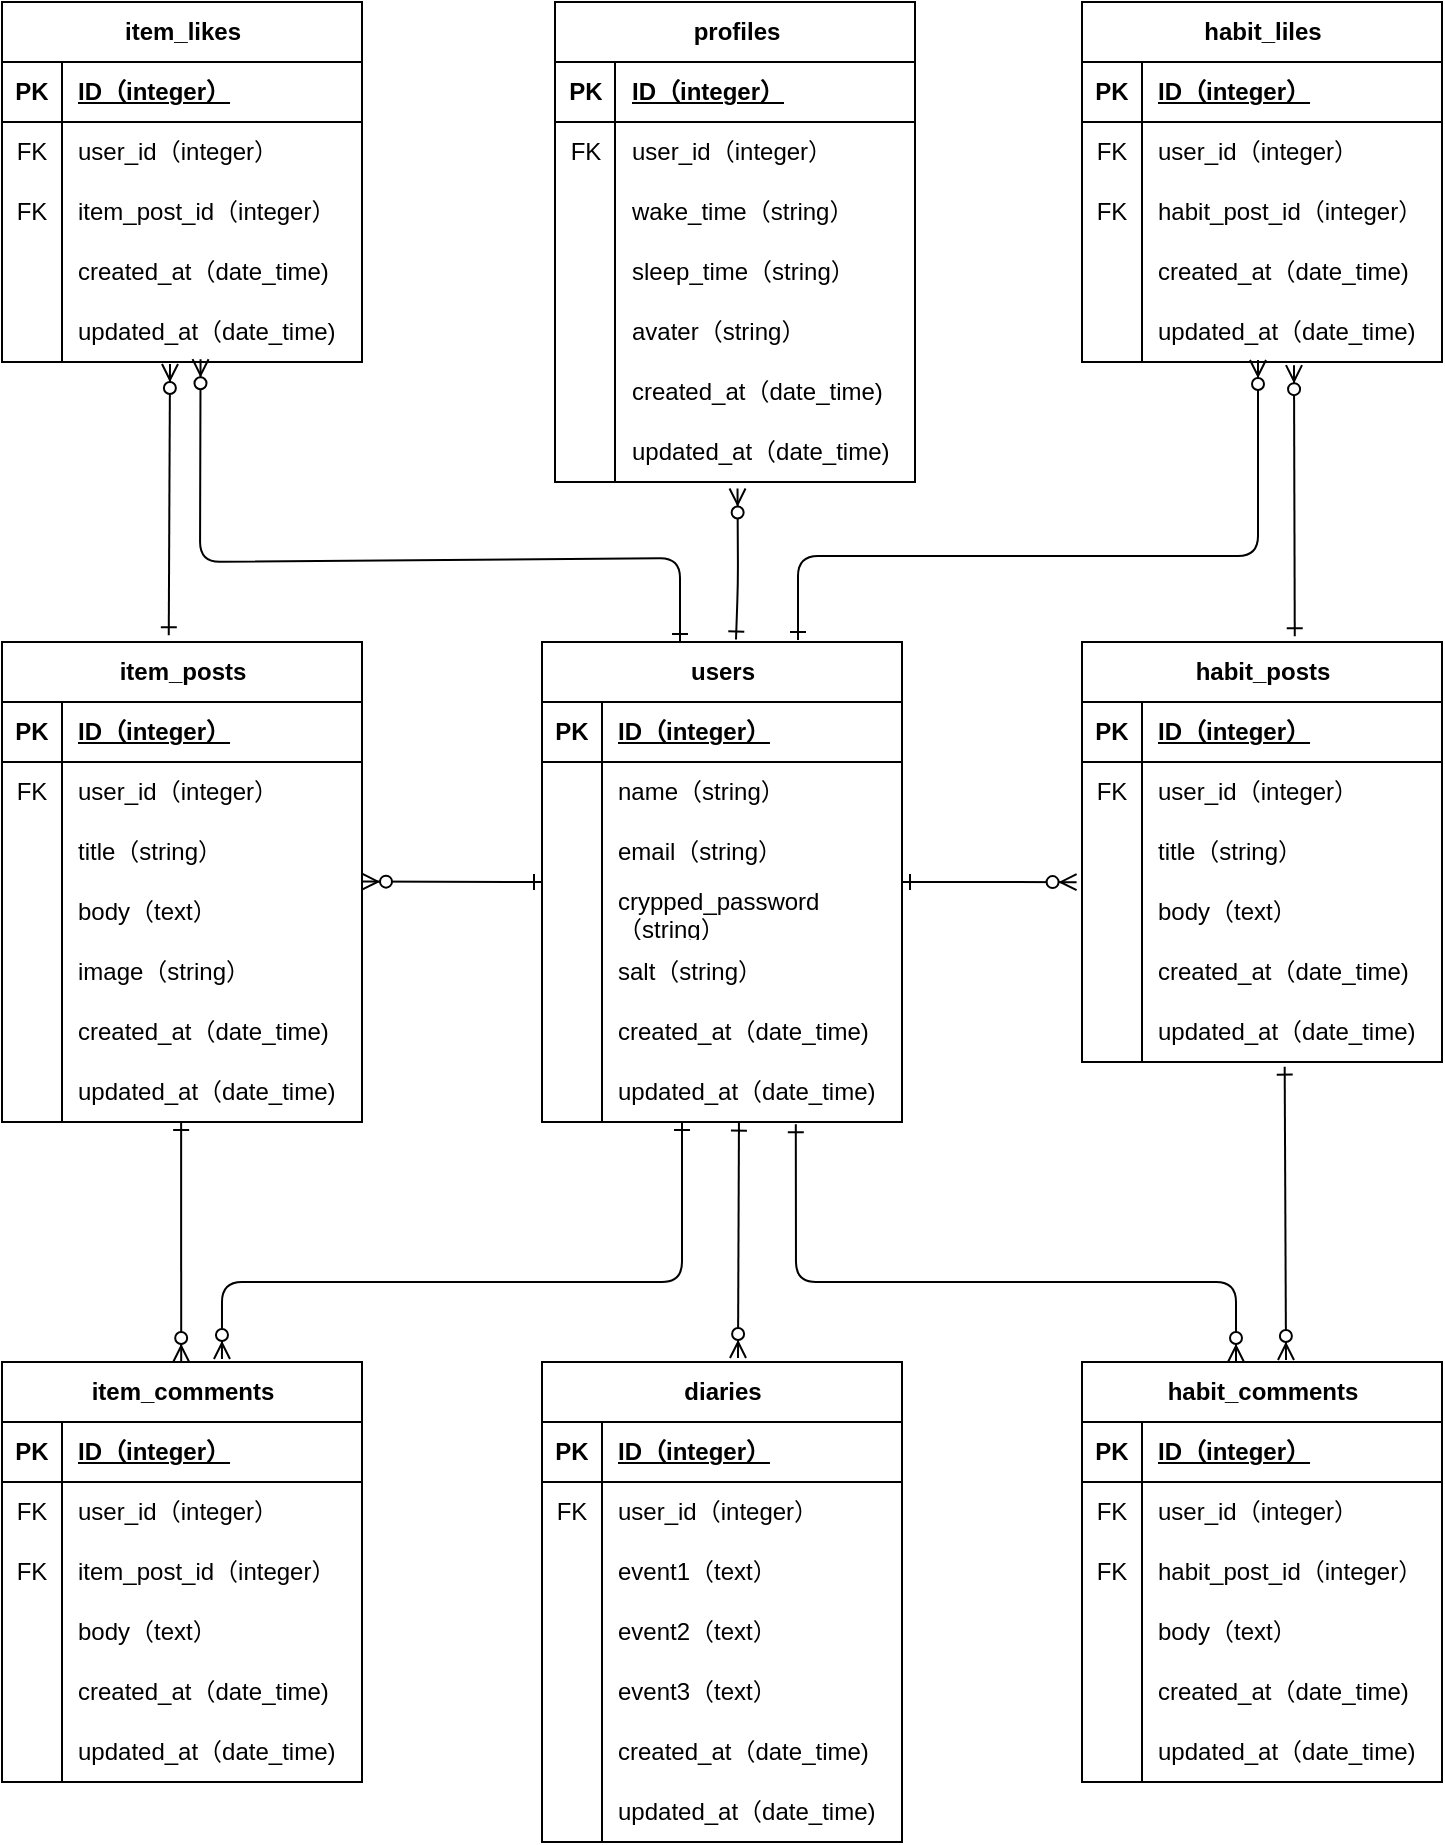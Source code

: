 <mxfile version="24.8.4">
  <diagram name="ページ1" id="eq13m1CmmHE-rul2YuIF">
    <mxGraphModel dx="2148" dy="760" grid="1" gridSize="10" guides="1" tooltips="1" connect="1" arrows="1" fold="1" page="1" pageScale="1" pageWidth="827" pageHeight="1169" math="0" shadow="0">
      <root>
        <mxCell id="0" />
        <mxCell id="1" parent="0" />
        <mxCell id="7umXiglk3z57wwhHtpKI-109" value="profiles" style="shape=table;startSize=30;container=1;collapsible=1;childLayout=tableLayout;fixedRows=1;rowLines=0;fontStyle=1;align=center;resizeLast=1;html=1;" vertex="1" parent="1">
          <mxGeometry x="-503.5" y="80" width="180" height="240" as="geometry" />
        </mxCell>
        <mxCell id="7umXiglk3z57wwhHtpKI-110" value="" style="shape=tableRow;horizontal=0;startSize=0;swimlaneHead=0;swimlaneBody=0;fillColor=none;collapsible=0;dropTarget=0;points=[[0,0.5],[1,0.5]];portConstraint=eastwest;top=0;left=0;right=0;bottom=1;" vertex="1" parent="7umXiglk3z57wwhHtpKI-109">
          <mxGeometry y="30" width="180" height="30" as="geometry" />
        </mxCell>
        <mxCell id="7umXiglk3z57wwhHtpKI-111" value="PK" style="shape=partialRectangle;connectable=0;fillColor=none;top=0;left=0;bottom=0;right=0;fontStyle=1;overflow=hidden;whiteSpace=wrap;html=1;" vertex="1" parent="7umXiglk3z57wwhHtpKI-110">
          <mxGeometry width="30" height="30" as="geometry">
            <mxRectangle width="30" height="30" as="alternateBounds" />
          </mxGeometry>
        </mxCell>
        <mxCell id="7umXiglk3z57wwhHtpKI-112" value="ID（integer）" style="shape=partialRectangle;connectable=0;fillColor=none;top=0;left=0;bottom=0;right=0;align=left;spacingLeft=6;fontStyle=5;overflow=hidden;whiteSpace=wrap;html=1;" vertex="1" parent="7umXiglk3z57wwhHtpKI-110">
          <mxGeometry x="30" width="150" height="30" as="geometry">
            <mxRectangle width="150" height="30" as="alternateBounds" />
          </mxGeometry>
        </mxCell>
        <mxCell id="7umXiglk3z57wwhHtpKI-113" value="" style="shape=tableRow;horizontal=0;startSize=0;swimlaneHead=0;swimlaneBody=0;fillColor=none;collapsible=0;dropTarget=0;points=[[0,0.5],[1,0.5]];portConstraint=eastwest;top=0;left=0;right=0;bottom=0;" vertex="1" parent="7umXiglk3z57wwhHtpKI-109">
          <mxGeometry y="60" width="180" height="30" as="geometry" />
        </mxCell>
        <mxCell id="7umXiglk3z57wwhHtpKI-114" value="FK" style="shape=partialRectangle;connectable=0;fillColor=none;top=0;left=0;bottom=0;right=0;editable=1;overflow=hidden;whiteSpace=wrap;html=1;" vertex="1" parent="7umXiglk3z57wwhHtpKI-113">
          <mxGeometry width="30" height="30" as="geometry">
            <mxRectangle width="30" height="30" as="alternateBounds" />
          </mxGeometry>
        </mxCell>
        <mxCell id="7umXiglk3z57wwhHtpKI-115" value="user_id（integer）" style="shape=partialRectangle;connectable=0;fillColor=none;top=0;left=0;bottom=0;right=0;align=left;spacingLeft=6;overflow=hidden;whiteSpace=wrap;html=1;" vertex="1" parent="7umXiglk3z57wwhHtpKI-113">
          <mxGeometry x="30" width="150" height="30" as="geometry">
            <mxRectangle width="150" height="30" as="alternateBounds" />
          </mxGeometry>
        </mxCell>
        <mxCell id="7umXiglk3z57wwhHtpKI-192" style="shape=tableRow;horizontal=0;startSize=0;swimlaneHead=0;swimlaneBody=0;fillColor=none;collapsible=0;dropTarget=0;points=[[0,0.5],[1,0.5]];portConstraint=eastwest;top=0;left=0;right=0;bottom=0;" vertex="1" parent="7umXiglk3z57wwhHtpKI-109">
          <mxGeometry y="90" width="180" height="30" as="geometry" />
        </mxCell>
        <mxCell id="7umXiglk3z57wwhHtpKI-193" style="shape=partialRectangle;connectable=0;fillColor=none;top=0;left=0;bottom=0;right=0;editable=1;overflow=hidden;whiteSpace=wrap;html=1;" vertex="1" parent="7umXiglk3z57wwhHtpKI-192">
          <mxGeometry width="30" height="30" as="geometry">
            <mxRectangle width="30" height="30" as="alternateBounds" />
          </mxGeometry>
        </mxCell>
        <mxCell id="7umXiglk3z57wwhHtpKI-194" value="wake_time（string）" style="shape=partialRectangle;connectable=0;fillColor=none;top=0;left=0;bottom=0;right=0;align=left;spacingLeft=6;overflow=hidden;whiteSpace=wrap;html=1;" vertex="1" parent="7umXiglk3z57wwhHtpKI-192">
          <mxGeometry x="30" width="150" height="30" as="geometry">
            <mxRectangle width="150" height="30" as="alternateBounds" />
          </mxGeometry>
        </mxCell>
        <mxCell id="7umXiglk3z57wwhHtpKI-189" style="shape=tableRow;horizontal=0;startSize=0;swimlaneHead=0;swimlaneBody=0;fillColor=none;collapsible=0;dropTarget=0;points=[[0,0.5],[1,0.5]];portConstraint=eastwest;top=0;left=0;right=0;bottom=0;" vertex="1" parent="7umXiglk3z57wwhHtpKI-109">
          <mxGeometry y="120" width="180" height="30" as="geometry" />
        </mxCell>
        <mxCell id="7umXiglk3z57wwhHtpKI-190" style="shape=partialRectangle;connectable=0;fillColor=none;top=0;left=0;bottom=0;right=0;editable=1;overflow=hidden;whiteSpace=wrap;html=1;" vertex="1" parent="7umXiglk3z57wwhHtpKI-189">
          <mxGeometry width="30" height="30" as="geometry">
            <mxRectangle width="30" height="30" as="alternateBounds" />
          </mxGeometry>
        </mxCell>
        <mxCell id="7umXiglk3z57wwhHtpKI-191" value="sleep_time（string）" style="shape=partialRectangle;connectable=0;fillColor=none;top=0;left=0;bottom=0;right=0;align=left;spacingLeft=6;overflow=hidden;whiteSpace=wrap;html=1;" vertex="1" parent="7umXiglk3z57wwhHtpKI-189">
          <mxGeometry x="30" width="150" height="30" as="geometry">
            <mxRectangle width="150" height="30" as="alternateBounds" />
          </mxGeometry>
        </mxCell>
        <mxCell id="7umXiglk3z57wwhHtpKI-186" style="shape=tableRow;horizontal=0;startSize=0;swimlaneHead=0;swimlaneBody=0;fillColor=none;collapsible=0;dropTarget=0;points=[[0,0.5],[1,0.5]];portConstraint=eastwest;top=0;left=0;right=0;bottom=0;" vertex="1" parent="7umXiglk3z57wwhHtpKI-109">
          <mxGeometry y="150" width="180" height="30" as="geometry" />
        </mxCell>
        <mxCell id="7umXiglk3z57wwhHtpKI-187" style="shape=partialRectangle;connectable=0;fillColor=none;top=0;left=0;bottom=0;right=0;editable=1;overflow=hidden;whiteSpace=wrap;html=1;" vertex="1" parent="7umXiglk3z57wwhHtpKI-186">
          <mxGeometry width="30" height="30" as="geometry">
            <mxRectangle width="30" height="30" as="alternateBounds" />
          </mxGeometry>
        </mxCell>
        <mxCell id="7umXiglk3z57wwhHtpKI-188" value="avater（string）" style="shape=partialRectangle;connectable=0;fillColor=none;top=0;left=0;bottom=0;right=0;align=left;spacingLeft=6;overflow=hidden;whiteSpace=wrap;html=1;" vertex="1" parent="7umXiglk3z57wwhHtpKI-186">
          <mxGeometry x="30" width="150" height="30" as="geometry">
            <mxRectangle width="150" height="30" as="alternateBounds" />
          </mxGeometry>
        </mxCell>
        <mxCell id="7umXiglk3z57wwhHtpKI-116" value="" style="shape=tableRow;horizontal=0;startSize=0;swimlaneHead=0;swimlaneBody=0;fillColor=none;collapsible=0;dropTarget=0;points=[[0,0.5],[1,0.5]];portConstraint=eastwest;top=0;left=0;right=0;bottom=0;" vertex="1" parent="7umXiglk3z57wwhHtpKI-109">
          <mxGeometry y="180" width="180" height="30" as="geometry" />
        </mxCell>
        <mxCell id="7umXiglk3z57wwhHtpKI-117" value="" style="shape=partialRectangle;connectable=0;fillColor=none;top=0;left=0;bottom=0;right=0;editable=1;overflow=hidden;whiteSpace=wrap;html=1;" vertex="1" parent="7umXiglk3z57wwhHtpKI-116">
          <mxGeometry width="30" height="30" as="geometry">
            <mxRectangle width="30" height="30" as="alternateBounds" />
          </mxGeometry>
        </mxCell>
        <mxCell id="7umXiglk3z57wwhHtpKI-118" value="created_at（date_time)" style="shape=partialRectangle;connectable=0;fillColor=none;top=0;left=0;bottom=0;right=0;align=left;spacingLeft=6;overflow=hidden;whiteSpace=wrap;html=1;" vertex="1" parent="7umXiglk3z57wwhHtpKI-116">
          <mxGeometry x="30" width="150" height="30" as="geometry">
            <mxRectangle width="150" height="30" as="alternateBounds" />
          </mxGeometry>
        </mxCell>
        <mxCell id="7umXiglk3z57wwhHtpKI-119" value="" style="shape=tableRow;horizontal=0;startSize=0;swimlaneHead=0;swimlaneBody=0;fillColor=none;collapsible=0;dropTarget=0;points=[[0,0.5],[1,0.5]];portConstraint=eastwest;top=0;left=0;right=0;bottom=0;" vertex="1" parent="7umXiglk3z57wwhHtpKI-109">
          <mxGeometry y="210" width="180" height="30" as="geometry" />
        </mxCell>
        <mxCell id="7umXiglk3z57wwhHtpKI-120" value="" style="shape=partialRectangle;connectable=0;fillColor=none;top=0;left=0;bottom=0;right=0;editable=1;overflow=hidden;whiteSpace=wrap;html=1;" vertex="1" parent="7umXiglk3z57wwhHtpKI-119">
          <mxGeometry width="30" height="30" as="geometry">
            <mxRectangle width="30" height="30" as="alternateBounds" />
          </mxGeometry>
        </mxCell>
        <mxCell id="7umXiglk3z57wwhHtpKI-121" value="updated_at（date_time)" style="shape=partialRectangle;connectable=0;fillColor=none;top=0;left=0;bottom=0;right=0;align=left;spacingLeft=6;overflow=hidden;whiteSpace=wrap;html=1;" vertex="1" parent="7umXiglk3z57wwhHtpKI-119">
          <mxGeometry x="30" width="150" height="30" as="geometry">
            <mxRectangle width="150" height="30" as="alternateBounds" />
          </mxGeometry>
        </mxCell>
        <mxCell id="7umXiglk3z57wwhHtpKI-144" value="users" style="shape=table;startSize=30;container=1;collapsible=1;childLayout=tableLayout;fixedRows=1;rowLines=0;fontStyle=1;align=center;resizeLast=1;html=1;" vertex="1" parent="1">
          <mxGeometry x="-510" y="400" width="180" height="240" as="geometry" />
        </mxCell>
        <mxCell id="7umXiglk3z57wwhHtpKI-145" value="" style="shape=tableRow;horizontal=0;startSize=0;swimlaneHead=0;swimlaneBody=0;fillColor=none;collapsible=0;dropTarget=0;points=[[0,0.5],[1,0.5]];portConstraint=eastwest;top=0;left=0;right=0;bottom=1;" vertex="1" parent="7umXiglk3z57wwhHtpKI-144">
          <mxGeometry y="30" width="180" height="30" as="geometry" />
        </mxCell>
        <mxCell id="7umXiglk3z57wwhHtpKI-146" value="PK" style="shape=partialRectangle;connectable=0;fillColor=none;top=0;left=0;bottom=0;right=0;fontStyle=1;overflow=hidden;whiteSpace=wrap;html=1;" vertex="1" parent="7umXiglk3z57wwhHtpKI-145">
          <mxGeometry width="30" height="30" as="geometry">
            <mxRectangle width="30" height="30" as="alternateBounds" />
          </mxGeometry>
        </mxCell>
        <mxCell id="7umXiglk3z57wwhHtpKI-147" value="ID（integer）" style="shape=partialRectangle;connectable=0;fillColor=none;top=0;left=0;bottom=0;right=0;align=left;spacingLeft=6;fontStyle=5;overflow=hidden;whiteSpace=wrap;html=1;" vertex="1" parent="7umXiglk3z57wwhHtpKI-145">
          <mxGeometry x="30" width="150" height="30" as="geometry">
            <mxRectangle width="150" height="30" as="alternateBounds" />
          </mxGeometry>
        </mxCell>
        <mxCell id="7umXiglk3z57wwhHtpKI-148" value="" style="shape=tableRow;horizontal=0;startSize=0;swimlaneHead=0;swimlaneBody=0;fillColor=none;collapsible=0;dropTarget=0;points=[[0,0.5],[1,0.5]];portConstraint=eastwest;top=0;left=0;right=0;bottom=0;" vertex="1" parent="7umXiglk3z57wwhHtpKI-144">
          <mxGeometry y="60" width="180" height="30" as="geometry" />
        </mxCell>
        <mxCell id="7umXiglk3z57wwhHtpKI-149" value="" style="shape=partialRectangle;connectable=0;fillColor=none;top=0;left=0;bottom=0;right=0;editable=1;overflow=hidden;whiteSpace=wrap;html=1;" vertex="1" parent="7umXiglk3z57wwhHtpKI-148">
          <mxGeometry width="30" height="30" as="geometry">
            <mxRectangle width="30" height="30" as="alternateBounds" />
          </mxGeometry>
        </mxCell>
        <mxCell id="7umXiglk3z57wwhHtpKI-150" value="name（string）" style="shape=partialRectangle;connectable=0;fillColor=none;top=0;left=0;bottom=0;right=0;align=left;spacingLeft=6;overflow=hidden;whiteSpace=wrap;html=1;" vertex="1" parent="7umXiglk3z57wwhHtpKI-148">
          <mxGeometry x="30" width="150" height="30" as="geometry">
            <mxRectangle width="150" height="30" as="alternateBounds" />
          </mxGeometry>
        </mxCell>
        <mxCell id="7umXiglk3z57wwhHtpKI-171" style="shape=tableRow;horizontal=0;startSize=0;swimlaneHead=0;swimlaneBody=0;fillColor=none;collapsible=0;dropTarget=0;points=[[0,0.5],[1,0.5]];portConstraint=eastwest;top=0;left=0;right=0;bottom=0;" vertex="1" parent="7umXiglk3z57wwhHtpKI-144">
          <mxGeometry y="90" width="180" height="30" as="geometry" />
        </mxCell>
        <mxCell id="7umXiglk3z57wwhHtpKI-172" style="shape=partialRectangle;connectable=0;fillColor=none;top=0;left=0;bottom=0;right=0;editable=1;overflow=hidden;whiteSpace=wrap;html=1;" vertex="1" parent="7umXiglk3z57wwhHtpKI-171">
          <mxGeometry width="30" height="30" as="geometry">
            <mxRectangle width="30" height="30" as="alternateBounds" />
          </mxGeometry>
        </mxCell>
        <mxCell id="7umXiglk3z57wwhHtpKI-173" value="email（string）" style="shape=partialRectangle;connectable=0;fillColor=none;top=0;left=0;bottom=0;right=0;align=left;spacingLeft=6;overflow=hidden;whiteSpace=wrap;html=1;" vertex="1" parent="7umXiglk3z57wwhHtpKI-171">
          <mxGeometry x="30" width="150" height="30" as="geometry">
            <mxRectangle width="150" height="30" as="alternateBounds" />
          </mxGeometry>
        </mxCell>
        <mxCell id="7umXiglk3z57wwhHtpKI-177" style="shape=tableRow;horizontal=0;startSize=0;swimlaneHead=0;swimlaneBody=0;fillColor=none;collapsible=0;dropTarget=0;points=[[0,0.5],[1,0.5]];portConstraint=eastwest;top=0;left=0;right=0;bottom=0;" vertex="1" parent="7umXiglk3z57wwhHtpKI-144">
          <mxGeometry y="120" width="180" height="30" as="geometry" />
        </mxCell>
        <mxCell id="7umXiglk3z57wwhHtpKI-178" style="shape=partialRectangle;connectable=0;fillColor=none;top=0;left=0;bottom=0;right=0;editable=1;overflow=hidden;whiteSpace=wrap;html=1;" vertex="1" parent="7umXiglk3z57wwhHtpKI-177">
          <mxGeometry width="30" height="30" as="geometry">
            <mxRectangle width="30" height="30" as="alternateBounds" />
          </mxGeometry>
        </mxCell>
        <mxCell id="7umXiglk3z57wwhHtpKI-179" value="crypped_password（string）" style="shape=partialRectangle;connectable=0;fillColor=none;top=0;left=0;bottom=0;right=0;align=left;spacingLeft=6;overflow=hidden;whiteSpace=wrap;html=1;" vertex="1" parent="7umXiglk3z57wwhHtpKI-177">
          <mxGeometry x="30" width="150" height="30" as="geometry">
            <mxRectangle width="150" height="30" as="alternateBounds" />
          </mxGeometry>
        </mxCell>
        <mxCell id="jKWcTOLcAxmXZifbJ7AZ-4" style="shape=tableRow;horizontal=0;startSize=0;swimlaneHead=0;swimlaneBody=0;fillColor=none;collapsible=0;dropTarget=0;points=[[0,0.5],[1,0.5]];portConstraint=eastwest;top=0;left=0;right=0;bottom=0;" vertex="1" parent="7umXiglk3z57wwhHtpKI-144">
          <mxGeometry y="150" width="180" height="30" as="geometry" />
        </mxCell>
        <mxCell id="jKWcTOLcAxmXZifbJ7AZ-5" style="shape=partialRectangle;connectable=0;fillColor=none;top=0;left=0;bottom=0;right=0;editable=1;overflow=hidden;whiteSpace=wrap;html=1;" vertex="1" parent="jKWcTOLcAxmXZifbJ7AZ-4">
          <mxGeometry width="30" height="30" as="geometry">
            <mxRectangle width="30" height="30" as="alternateBounds" />
          </mxGeometry>
        </mxCell>
        <mxCell id="jKWcTOLcAxmXZifbJ7AZ-6" value="salt（string）" style="shape=partialRectangle;connectable=0;fillColor=none;top=0;left=0;bottom=0;right=0;align=left;spacingLeft=6;overflow=hidden;whiteSpace=wrap;html=1;" vertex="1" parent="jKWcTOLcAxmXZifbJ7AZ-4">
          <mxGeometry x="30" width="150" height="30" as="geometry">
            <mxRectangle width="150" height="30" as="alternateBounds" />
          </mxGeometry>
        </mxCell>
        <mxCell id="7umXiglk3z57wwhHtpKI-151" value="" style="shape=tableRow;horizontal=0;startSize=0;swimlaneHead=0;swimlaneBody=0;fillColor=none;collapsible=0;dropTarget=0;points=[[0,0.5],[1,0.5]];portConstraint=eastwest;top=0;left=0;right=0;bottom=0;" vertex="1" parent="7umXiglk3z57wwhHtpKI-144">
          <mxGeometry y="180" width="180" height="30" as="geometry" />
        </mxCell>
        <mxCell id="7umXiglk3z57wwhHtpKI-152" value="" style="shape=partialRectangle;connectable=0;fillColor=none;top=0;left=0;bottom=0;right=0;editable=1;overflow=hidden;whiteSpace=wrap;html=1;" vertex="1" parent="7umXiglk3z57wwhHtpKI-151">
          <mxGeometry width="30" height="30" as="geometry">
            <mxRectangle width="30" height="30" as="alternateBounds" />
          </mxGeometry>
        </mxCell>
        <mxCell id="7umXiglk3z57wwhHtpKI-153" value="created_at（date_time)" style="shape=partialRectangle;connectable=0;fillColor=none;top=0;left=0;bottom=0;right=0;align=left;spacingLeft=6;overflow=hidden;whiteSpace=wrap;html=1;" vertex="1" parent="7umXiglk3z57wwhHtpKI-151">
          <mxGeometry x="30" width="150" height="30" as="geometry">
            <mxRectangle width="150" height="30" as="alternateBounds" />
          </mxGeometry>
        </mxCell>
        <mxCell id="7umXiglk3z57wwhHtpKI-154" value="" style="shape=tableRow;horizontal=0;startSize=0;swimlaneHead=0;swimlaneBody=0;fillColor=none;collapsible=0;dropTarget=0;points=[[0,0.5],[1,0.5]];portConstraint=eastwest;top=0;left=0;right=0;bottom=0;" vertex="1" parent="7umXiglk3z57wwhHtpKI-144">
          <mxGeometry y="210" width="180" height="30" as="geometry" />
        </mxCell>
        <mxCell id="7umXiglk3z57wwhHtpKI-155" value="" style="shape=partialRectangle;connectable=0;fillColor=none;top=0;left=0;bottom=0;right=0;editable=1;overflow=hidden;whiteSpace=wrap;html=1;" vertex="1" parent="7umXiglk3z57wwhHtpKI-154">
          <mxGeometry width="30" height="30" as="geometry">
            <mxRectangle width="30" height="30" as="alternateBounds" />
          </mxGeometry>
        </mxCell>
        <mxCell id="7umXiglk3z57wwhHtpKI-156" value="updated_at（date_time)" style="shape=partialRectangle;connectable=0;fillColor=none;top=0;left=0;bottom=0;right=0;align=left;spacingLeft=6;overflow=hidden;whiteSpace=wrap;html=1;" vertex="1" parent="7umXiglk3z57wwhHtpKI-154">
          <mxGeometry x="30" width="150" height="30" as="geometry">
            <mxRectangle width="150" height="30" as="alternateBounds" />
          </mxGeometry>
        </mxCell>
        <mxCell id="7umXiglk3z57wwhHtpKI-208" value="diaries" style="shape=table;startSize=30;container=1;collapsible=1;childLayout=tableLayout;fixedRows=1;rowLines=0;fontStyle=1;align=center;resizeLast=1;html=1;" vertex="1" parent="1">
          <mxGeometry x="-510" y="760" width="180" height="240" as="geometry" />
        </mxCell>
        <mxCell id="7umXiglk3z57wwhHtpKI-209" value="" style="shape=tableRow;horizontal=0;startSize=0;swimlaneHead=0;swimlaneBody=0;fillColor=none;collapsible=0;dropTarget=0;points=[[0,0.5],[1,0.5]];portConstraint=eastwest;top=0;left=0;right=0;bottom=1;" vertex="1" parent="7umXiglk3z57wwhHtpKI-208">
          <mxGeometry y="30" width="180" height="30" as="geometry" />
        </mxCell>
        <mxCell id="7umXiglk3z57wwhHtpKI-210" value="PK" style="shape=partialRectangle;connectable=0;fillColor=none;top=0;left=0;bottom=0;right=0;fontStyle=1;overflow=hidden;whiteSpace=wrap;html=1;" vertex="1" parent="7umXiglk3z57wwhHtpKI-209">
          <mxGeometry width="30" height="30" as="geometry">
            <mxRectangle width="30" height="30" as="alternateBounds" />
          </mxGeometry>
        </mxCell>
        <mxCell id="7umXiglk3z57wwhHtpKI-211" value="ID（integer）" style="shape=partialRectangle;connectable=0;fillColor=none;top=0;left=0;bottom=0;right=0;align=left;spacingLeft=6;fontStyle=5;overflow=hidden;whiteSpace=wrap;html=1;" vertex="1" parent="7umXiglk3z57wwhHtpKI-209">
          <mxGeometry x="30" width="150" height="30" as="geometry">
            <mxRectangle width="150" height="30" as="alternateBounds" />
          </mxGeometry>
        </mxCell>
        <mxCell id="7umXiglk3z57wwhHtpKI-212" value="" style="shape=tableRow;horizontal=0;startSize=0;swimlaneHead=0;swimlaneBody=0;fillColor=none;collapsible=0;dropTarget=0;points=[[0,0.5],[1,0.5]];portConstraint=eastwest;top=0;left=0;right=0;bottom=0;" vertex="1" parent="7umXiglk3z57wwhHtpKI-208">
          <mxGeometry y="60" width="180" height="30" as="geometry" />
        </mxCell>
        <mxCell id="7umXiglk3z57wwhHtpKI-213" value="FK" style="shape=partialRectangle;connectable=0;fillColor=none;top=0;left=0;bottom=0;right=0;editable=1;overflow=hidden;whiteSpace=wrap;html=1;" vertex="1" parent="7umXiglk3z57wwhHtpKI-212">
          <mxGeometry width="30" height="30" as="geometry">
            <mxRectangle width="30" height="30" as="alternateBounds" />
          </mxGeometry>
        </mxCell>
        <mxCell id="7umXiglk3z57wwhHtpKI-214" value="user_id（integer）" style="shape=partialRectangle;connectable=0;fillColor=none;top=0;left=0;bottom=0;right=0;align=left;spacingLeft=6;overflow=hidden;whiteSpace=wrap;html=1;" vertex="1" parent="7umXiglk3z57wwhHtpKI-212">
          <mxGeometry x="30" width="150" height="30" as="geometry">
            <mxRectangle width="150" height="30" as="alternateBounds" />
          </mxGeometry>
        </mxCell>
        <mxCell id="7umXiglk3z57wwhHtpKI-215" style="shape=tableRow;horizontal=0;startSize=0;swimlaneHead=0;swimlaneBody=0;fillColor=none;collapsible=0;dropTarget=0;points=[[0,0.5],[1,0.5]];portConstraint=eastwest;top=0;left=0;right=0;bottom=0;" vertex="1" parent="7umXiglk3z57wwhHtpKI-208">
          <mxGeometry y="90" width="180" height="30" as="geometry" />
        </mxCell>
        <mxCell id="7umXiglk3z57wwhHtpKI-216" style="shape=partialRectangle;connectable=0;fillColor=none;top=0;left=0;bottom=0;right=0;editable=1;overflow=hidden;whiteSpace=wrap;html=1;" vertex="1" parent="7umXiglk3z57wwhHtpKI-215">
          <mxGeometry width="30" height="30" as="geometry">
            <mxRectangle width="30" height="30" as="alternateBounds" />
          </mxGeometry>
        </mxCell>
        <mxCell id="7umXiglk3z57wwhHtpKI-217" value="event1（text）" style="shape=partialRectangle;connectable=0;fillColor=none;top=0;left=0;bottom=0;right=0;align=left;spacingLeft=6;overflow=hidden;whiteSpace=wrap;html=1;" vertex="1" parent="7umXiglk3z57wwhHtpKI-215">
          <mxGeometry x="30" width="150" height="30" as="geometry">
            <mxRectangle width="150" height="30" as="alternateBounds" />
          </mxGeometry>
        </mxCell>
        <mxCell id="7umXiglk3z57wwhHtpKI-218" style="shape=tableRow;horizontal=0;startSize=0;swimlaneHead=0;swimlaneBody=0;fillColor=none;collapsible=0;dropTarget=0;points=[[0,0.5],[1,0.5]];portConstraint=eastwest;top=0;left=0;right=0;bottom=0;" vertex="1" parent="7umXiglk3z57wwhHtpKI-208">
          <mxGeometry y="120" width="180" height="30" as="geometry" />
        </mxCell>
        <mxCell id="7umXiglk3z57wwhHtpKI-219" style="shape=partialRectangle;connectable=0;fillColor=none;top=0;left=0;bottom=0;right=0;editable=1;overflow=hidden;whiteSpace=wrap;html=1;" vertex="1" parent="7umXiglk3z57wwhHtpKI-218">
          <mxGeometry width="30" height="30" as="geometry">
            <mxRectangle width="30" height="30" as="alternateBounds" />
          </mxGeometry>
        </mxCell>
        <mxCell id="7umXiglk3z57wwhHtpKI-220" value="event2（text）" style="shape=partialRectangle;connectable=0;fillColor=none;top=0;left=0;bottom=0;right=0;align=left;spacingLeft=6;overflow=hidden;whiteSpace=wrap;html=1;" vertex="1" parent="7umXiglk3z57wwhHtpKI-218">
          <mxGeometry x="30" width="150" height="30" as="geometry">
            <mxRectangle width="150" height="30" as="alternateBounds" />
          </mxGeometry>
        </mxCell>
        <mxCell id="7umXiglk3z57wwhHtpKI-221" style="shape=tableRow;horizontal=0;startSize=0;swimlaneHead=0;swimlaneBody=0;fillColor=none;collapsible=0;dropTarget=0;points=[[0,0.5],[1,0.5]];portConstraint=eastwest;top=0;left=0;right=0;bottom=0;" vertex="1" parent="7umXiglk3z57wwhHtpKI-208">
          <mxGeometry y="150" width="180" height="30" as="geometry" />
        </mxCell>
        <mxCell id="7umXiglk3z57wwhHtpKI-222" style="shape=partialRectangle;connectable=0;fillColor=none;top=0;left=0;bottom=0;right=0;editable=1;overflow=hidden;whiteSpace=wrap;html=1;" vertex="1" parent="7umXiglk3z57wwhHtpKI-221">
          <mxGeometry width="30" height="30" as="geometry">
            <mxRectangle width="30" height="30" as="alternateBounds" />
          </mxGeometry>
        </mxCell>
        <mxCell id="7umXiglk3z57wwhHtpKI-223" value="event3（text）" style="shape=partialRectangle;connectable=0;fillColor=none;top=0;left=0;bottom=0;right=0;align=left;spacingLeft=6;overflow=hidden;whiteSpace=wrap;html=1;" vertex="1" parent="7umXiglk3z57wwhHtpKI-221">
          <mxGeometry x="30" width="150" height="30" as="geometry">
            <mxRectangle width="150" height="30" as="alternateBounds" />
          </mxGeometry>
        </mxCell>
        <mxCell id="7umXiglk3z57wwhHtpKI-224" value="" style="shape=tableRow;horizontal=0;startSize=0;swimlaneHead=0;swimlaneBody=0;fillColor=none;collapsible=0;dropTarget=0;points=[[0,0.5],[1,0.5]];portConstraint=eastwest;top=0;left=0;right=0;bottom=0;" vertex="1" parent="7umXiglk3z57wwhHtpKI-208">
          <mxGeometry y="180" width="180" height="30" as="geometry" />
        </mxCell>
        <mxCell id="7umXiglk3z57wwhHtpKI-225" value="" style="shape=partialRectangle;connectable=0;fillColor=none;top=0;left=0;bottom=0;right=0;editable=1;overflow=hidden;whiteSpace=wrap;html=1;" vertex="1" parent="7umXiglk3z57wwhHtpKI-224">
          <mxGeometry width="30" height="30" as="geometry">
            <mxRectangle width="30" height="30" as="alternateBounds" />
          </mxGeometry>
        </mxCell>
        <mxCell id="7umXiglk3z57wwhHtpKI-226" value="created_at（date_time)" style="shape=partialRectangle;connectable=0;fillColor=none;top=0;left=0;bottom=0;right=0;align=left;spacingLeft=6;overflow=hidden;whiteSpace=wrap;html=1;" vertex="1" parent="7umXiglk3z57wwhHtpKI-224">
          <mxGeometry x="30" width="150" height="30" as="geometry">
            <mxRectangle width="150" height="30" as="alternateBounds" />
          </mxGeometry>
        </mxCell>
        <mxCell id="7umXiglk3z57wwhHtpKI-227" value="" style="shape=tableRow;horizontal=0;startSize=0;swimlaneHead=0;swimlaneBody=0;fillColor=none;collapsible=0;dropTarget=0;points=[[0,0.5],[1,0.5]];portConstraint=eastwest;top=0;left=0;right=0;bottom=0;" vertex="1" parent="7umXiglk3z57wwhHtpKI-208">
          <mxGeometry y="210" width="180" height="30" as="geometry" />
        </mxCell>
        <mxCell id="7umXiglk3z57wwhHtpKI-228" value="" style="shape=partialRectangle;connectable=0;fillColor=none;top=0;left=0;bottom=0;right=0;editable=1;overflow=hidden;whiteSpace=wrap;html=1;" vertex="1" parent="7umXiglk3z57wwhHtpKI-227">
          <mxGeometry width="30" height="30" as="geometry">
            <mxRectangle width="30" height="30" as="alternateBounds" />
          </mxGeometry>
        </mxCell>
        <mxCell id="7umXiglk3z57wwhHtpKI-229" value="updated_at（date_time)" style="shape=partialRectangle;connectable=0;fillColor=none;top=0;left=0;bottom=0;right=0;align=left;spacingLeft=6;overflow=hidden;whiteSpace=wrap;html=1;" vertex="1" parent="7umXiglk3z57wwhHtpKI-227">
          <mxGeometry x="30" width="150" height="30" as="geometry">
            <mxRectangle width="150" height="30" as="alternateBounds" />
          </mxGeometry>
        </mxCell>
        <mxCell id="7umXiglk3z57wwhHtpKI-230" value="item_posts" style="shape=table;startSize=30;container=1;collapsible=1;childLayout=tableLayout;fixedRows=1;rowLines=0;fontStyle=1;align=center;resizeLast=1;html=1;" vertex="1" parent="1">
          <mxGeometry x="-780" y="400" width="180" height="240" as="geometry" />
        </mxCell>
        <mxCell id="7umXiglk3z57wwhHtpKI-231" value="" style="shape=tableRow;horizontal=0;startSize=0;swimlaneHead=0;swimlaneBody=0;fillColor=none;collapsible=0;dropTarget=0;points=[[0,0.5],[1,0.5]];portConstraint=eastwest;top=0;left=0;right=0;bottom=1;" vertex="1" parent="7umXiglk3z57wwhHtpKI-230">
          <mxGeometry y="30" width="180" height="30" as="geometry" />
        </mxCell>
        <mxCell id="7umXiglk3z57wwhHtpKI-232" value="PK" style="shape=partialRectangle;connectable=0;fillColor=none;top=0;left=0;bottom=0;right=0;fontStyle=1;overflow=hidden;whiteSpace=wrap;html=1;" vertex="1" parent="7umXiglk3z57wwhHtpKI-231">
          <mxGeometry width="30" height="30" as="geometry">
            <mxRectangle width="30" height="30" as="alternateBounds" />
          </mxGeometry>
        </mxCell>
        <mxCell id="7umXiglk3z57wwhHtpKI-233" value="ID（integer）" style="shape=partialRectangle;connectable=0;fillColor=none;top=0;left=0;bottom=0;right=0;align=left;spacingLeft=6;fontStyle=5;overflow=hidden;whiteSpace=wrap;html=1;" vertex="1" parent="7umXiglk3z57wwhHtpKI-231">
          <mxGeometry x="30" width="150" height="30" as="geometry">
            <mxRectangle width="150" height="30" as="alternateBounds" />
          </mxGeometry>
        </mxCell>
        <mxCell id="7umXiglk3z57wwhHtpKI-234" value="" style="shape=tableRow;horizontal=0;startSize=0;swimlaneHead=0;swimlaneBody=0;fillColor=none;collapsible=0;dropTarget=0;points=[[0,0.5],[1,0.5]];portConstraint=eastwest;top=0;left=0;right=0;bottom=0;" vertex="1" parent="7umXiglk3z57wwhHtpKI-230">
          <mxGeometry y="60" width="180" height="30" as="geometry" />
        </mxCell>
        <mxCell id="7umXiglk3z57wwhHtpKI-235" value="FK" style="shape=partialRectangle;connectable=0;fillColor=none;top=0;left=0;bottom=0;right=0;editable=1;overflow=hidden;whiteSpace=wrap;html=1;" vertex="1" parent="7umXiglk3z57wwhHtpKI-234">
          <mxGeometry width="30" height="30" as="geometry">
            <mxRectangle width="30" height="30" as="alternateBounds" />
          </mxGeometry>
        </mxCell>
        <mxCell id="7umXiglk3z57wwhHtpKI-236" value="user_id（integer）" style="shape=partialRectangle;connectable=0;fillColor=none;top=0;left=0;bottom=0;right=0;align=left;spacingLeft=6;overflow=hidden;whiteSpace=wrap;html=1;" vertex="1" parent="7umXiglk3z57wwhHtpKI-234">
          <mxGeometry x="30" width="150" height="30" as="geometry">
            <mxRectangle width="150" height="30" as="alternateBounds" />
          </mxGeometry>
        </mxCell>
        <mxCell id="7umXiglk3z57wwhHtpKI-237" style="shape=tableRow;horizontal=0;startSize=0;swimlaneHead=0;swimlaneBody=0;fillColor=none;collapsible=0;dropTarget=0;points=[[0,0.5],[1,0.5]];portConstraint=eastwest;top=0;left=0;right=0;bottom=0;" vertex="1" parent="7umXiglk3z57wwhHtpKI-230">
          <mxGeometry y="90" width="180" height="30" as="geometry" />
        </mxCell>
        <mxCell id="7umXiglk3z57wwhHtpKI-238" style="shape=partialRectangle;connectable=0;fillColor=none;top=0;left=0;bottom=0;right=0;editable=1;overflow=hidden;whiteSpace=wrap;html=1;" vertex="1" parent="7umXiglk3z57wwhHtpKI-237">
          <mxGeometry width="30" height="30" as="geometry">
            <mxRectangle width="30" height="30" as="alternateBounds" />
          </mxGeometry>
        </mxCell>
        <mxCell id="7umXiglk3z57wwhHtpKI-239" value="title（string）" style="shape=partialRectangle;connectable=0;fillColor=none;top=0;left=0;bottom=0;right=0;align=left;spacingLeft=6;overflow=hidden;whiteSpace=wrap;html=1;" vertex="1" parent="7umXiglk3z57wwhHtpKI-237">
          <mxGeometry x="30" width="150" height="30" as="geometry">
            <mxRectangle width="150" height="30" as="alternateBounds" />
          </mxGeometry>
        </mxCell>
        <mxCell id="7umXiglk3z57wwhHtpKI-240" style="shape=tableRow;horizontal=0;startSize=0;swimlaneHead=0;swimlaneBody=0;fillColor=none;collapsible=0;dropTarget=0;points=[[0,0.5],[1,0.5]];portConstraint=eastwest;top=0;left=0;right=0;bottom=0;" vertex="1" parent="7umXiglk3z57wwhHtpKI-230">
          <mxGeometry y="120" width="180" height="30" as="geometry" />
        </mxCell>
        <mxCell id="7umXiglk3z57wwhHtpKI-241" style="shape=partialRectangle;connectable=0;fillColor=none;top=0;left=0;bottom=0;right=0;editable=1;overflow=hidden;whiteSpace=wrap;html=1;" vertex="1" parent="7umXiglk3z57wwhHtpKI-240">
          <mxGeometry width="30" height="30" as="geometry">
            <mxRectangle width="30" height="30" as="alternateBounds" />
          </mxGeometry>
        </mxCell>
        <mxCell id="7umXiglk3z57wwhHtpKI-242" value="body（text）" style="shape=partialRectangle;connectable=0;fillColor=none;top=0;left=0;bottom=0;right=0;align=left;spacingLeft=6;overflow=hidden;whiteSpace=wrap;html=1;" vertex="1" parent="7umXiglk3z57wwhHtpKI-240">
          <mxGeometry x="30" width="150" height="30" as="geometry">
            <mxRectangle width="150" height="30" as="alternateBounds" />
          </mxGeometry>
        </mxCell>
        <mxCell id="7umXiglk3z57wwhHtpKI-243" style="shape=tableRow;horizontal=0;startSize=0;swimlaneHead=0;swimlaneBody=0;fillColor=none;collapsible=0;dropTarget=0;points=[[0,0.5],[1,0.5]];portConstraint=eastwest;top=0;left=0;right=0;bottom=0;" vertex="1" parent="7umXiglk3z57wwhHtpKI-230">
          <mxGeometry y="150" width="180" height="30" as="geometry" />
        </mxCell>
        <mxCell id="7umXiglk3z57wwhHtpKI-244" style="shape=partialRectangle;connectable=0;fillColor=none;top=0;left=0;bottom=0;right=0;editable=1;overflow=hidden;whiteSpace=wrap;html=1;" vertex="1" parent="7umXiglk3z57wwhHtpKI-243">
          <mxGeometry width="30" height="30" as="geometry">
            <mxRectangle width="30" height="30" as="alternateBounds" />
          </mxGeometry>
        </mxCell>
        <mxCell id="7umXiglk3z57wwhHtpKI-245" value="image（string）" style="shape=partialRectangle;connectable=0;fillColor=none;top=0;left=0;bottom=0;right=0;align=left;spacingLeft=6;overflow=hidden;whiteSpace=wrap;html=1;" vertex="1" parent="7umXiglk3z57wwhHtpKI-243">
          <mxGeometry x="30" width="150" height="30" as="geometry">
            <mxRectangle width="150" height="30" as="alternateBounds" />
          </mxGeometry>
        </mxCell>
        <mxCell id="7umXiglk3z57wwhHtpKI-246" value="" style="shape=tableRow;horizontal=0;startSize=0;swimlaneHead=0;swimlaneBody=0;fillColor=none;collapsible=0;dropTarget=0;points=[[0,0.5],[1,0.5]];portConstraint=eastwest;top=0;left=0;right=0;bottom=0;" vertex="1" parent="7umXiglk3z57wwhHtpKI-230">
          <mxGeometry y="180" width="180" height="30" as="geometry" />
        </mxCell>
        <mxCell id="7umXiglk3z57wwhHtpKI-247" value="" style="shape=partialRectangle;connectable=0;fillColor=none;top=0;left=0;bottom=0;right=0;editable=1;overflow=hidden;whiteSpace=wrap;html=1;" vertex="1" parent="7umXiglk3z57wwhHtpKI-246">
          <mxGeometry width="30" height="30" as="geometry">
            <mxRectangle width="30" height="30" as="alternateBounds" />
          </mxGeometry>
        </mxCell>
        <mxCell id="7umXiglk3z57wwhHtpKI-248" value="created_at（date_time)" style="shape=partialRectangle;connectable=0;fillColor=none;top=0;left=0;bottom=0;right=0;align=left;spacingLeft=6;overflow=hidden;whiteSpace=wrap;html=1;" vertex="1" parent="7umXiglk3z57wwhHtpKI-246">
          <mxGeometry x="30" width="150" height="30" as="geometry">
            <mxRectangle width="150" height="30" as="alternateBounds" />
          </mxGeometry>
        </mxCell>
        <mxCell id="7umXiglk3z57wwhHtpKI-249" value="" style="shape=tableRow;horizontal=0;startSize=0;swimlaneHead=0;swimlaneBody=0;fillColor=none;collapsible=0;dropTarget=0;points=[[0,0.5],[1,0.5]];portConstraint=eastwest;top=0;left=0;right=0;bottom=0;" vertex="1" parent="7umXiglk3z57wwhHtpKI-230">
          <mxGeometry y="210" width="180" height="30" as="geometry" />
        </mxCell>
        <mxCell id="7umXiglk3z57wwhHtpKI-250" value="" style="shape=partialRectangle;connectable=0;fillColor=none;top=0;left=0;bottom=0;right=0;editable=1;overflow=hidden;whiteSpace=wrap;html=1;" vertex="1" parent="7umXiglk3z57wwhHtpKI-249">
          <mxGeometry width="30" height="30" as="geometry">
            <mxRectangle width="30" height="30" as="alternateBounds" />
          </mxGeometry>
        </mxCell>
        <mxCell id="7umXiglk3z57wwhHtpKI-251" value="updated_at（date_time)" style="shape=partialRectangle;connectable=0;fillColor=none;top=0;left=0;bottom=0;right=0;align=left;spacingLeft=6;overflow=hidden;whiteSpace=wrap;html=1;" vertex="1" parent="7umXiglk3z57wwhHtpKI-249">
          <mxGeometry x="30" width="150" height="30" as="geometry">
            <mxRectangle width="150" height="30" as="alternateBounds" />
          </mxGeometry>
        </mxCell>
        <mxCell id="7umXiglk3z57wwhHtpKI-252" value="habit_posts" style="shape=table;startSize=30;container=1;collapsible=1;childLayout=tableLayout;fixedRows=1;rowLines=0;fontStyle=1;align=center;resizeLast=1;html=1;" vertex="1" parent="1">
          <mxGeometry x="-240" y="400" width="180" height="210" as="geometry" />
        </mxCell>
        <mxCell id="7umXiglk3z57wwhHtpKI-253" value="" style="shape=tableRow;horizontal=0;startSize=0;swimlaneHead=0;swimlaneBody=0;fillColor=none;collapsible=0;dropTarget=0;points=[[0,0.5],[1,0.5]];portConstraint=eastwest;top=0;left=0;right=0;bottom=1;" vertex="1" parent="7umXiglk3z57wwhHtpKI-252">
          <mxGeometry y="30" width="180" height="30" as="geometry" />
        </mxCell>
        <mxCell id="7umXiglk3z57wwhHtpKI-254" value="PK" style="shape=partialRectangle;connectable=0;fillColor=none;top=0;left=0;bottom=0;right=0;fontStyle=1;overflow=hidden;whiteSpace=wrap;html=1;" vertex="1" parent="7umXiglk3z57wwhHtpKI-253">
          <mxGeometry width="30" height="30" as="geometry">
            <mxRectangle width="30" height="30" as="alternateBounds" />
          </mxGeometry>
        </mxCell>
        <mxCell id="7umXiglk3z57wwhHtpKI-255" value="ID（integer）" style="shape=partialRectangle;connectable=0;fillColor=none;top=0;left=0;bottom=0;right=0;align=left;spacingLeft=6;fontStyle=5;overflow=hidden;whiteSpace=wrap;html=1;" vertex="1" parent="7umXiglk3z57wwhHtpKI-253">
          <mxGeometry x="30" width="150" height="30" as="geometry">
            <mxRectangle width="150" height="30" as="alternateBounds" />
          </mxGeometry>
        </mxCell>
        <mxCell id="7umXiglk3z57wwhHtpKI-256" value="" style="shape=tableRow;horizontal=0;startSize=0;swimlaneHead=0;swimlaneBody=0;fillColor=none;collapsible=0;dropTarget=0;points=[[0,0.5],[1,0.5]];portConstraint=eastwest;top=0;left=0;right=0;bottom=0;" vertex="1" parent="7umXiglk3z57wwhHtpKI-252">
          <mxGeometry y="60" width="180" height="30" as="geometry" />
        </mxCell>
        <mxCell id="7umXiglk3z57wwhHtpKI-257" value="FK" style="shape=partialRectangle;connectable=0;fillColor=none;top=0;left=0;bottom=0;right=0;editable=1;overflow=hidden;whiteSpace=wrap;html=1;" vertex="1" parent="7umXiglk3z57wwhHtpKI-256">
          <mxGeometry width="30" height="30" as="geometry">
            <mxRectangle width="30" height="30" as="alternateBounds" />
          </mxGeometry>
        </mxCell>
        <mxCell id="7umXiglk3z57wwhHtpKI-258" value="user_id（integer）" style="shape=partialRectangle;connectable=0;fillColor=none;top=0;left=0;bottom=0;right=0;align=left;spacingLeft=6;overflow=hidden;whiteSpace=wrap;html=1;" vertex="1" parent="7umXiglk3z57wwhHtpKI-256">
          <mxGeometry x="30" width="150" height="30" as="geometry">
            <mxRectangle width="150" height="30" as="alternateBounds" />
          </mxGeometry>
        </mxCell>
        <mxCell id="7umXiglk3z57wwhHtpKI-259" style="shape=tableRow;horizontal=0;startSize=0;swimlaneHead=0;swimlaneBody=0;fillColor=none;collapsible=0;dropTarget=0;points=[[0,0.5],[1,0.5]];portConstraint=eastwest;top=0;left=0;right=0;bottom=0;" vertex="1" parent="7umXiglk3z57wwhHtpKI-252">
          <mxGeometry y="90" width="180" height="30" as="geometry" />
        </mxCell>
        <mxCell id="7umXiglk3z57wwhHtpKI-260" style="shape=partialRectangle;connectable=0;fillColor=none;top=0;left=0;bottom=0;right=0;editable=1;overflow=hidden;whiteSpace=wrap;html=1;" vertex="1" parent="7umXiglk3z57wwhHtpKI-259">
          <mxGeometry width="30" height="30" as="geometry">
            <mxRectangle width="30" height="30" as="alternateBounds" />
          </mxGeometry>
        </mxCell>
        <mxCell id="7umXiglk3z57wwhHtpKI-261" value="title（string）" style="shape=partialRectangle;connectable=0;fillColor=none;top=0;left=0;bottom=0;right=0;align=left;spacingLeft=6;overflow=hidden;whiteSpace=wrap;html=1;" vertex="1" parent="7umXiglk3z57wwhHtpKI-259">
          <mxGeometry x="30" width="150" height="30" as="geometry">
            <mxRectangle width="150" height="30" as="alternateBounds" />
          </mxGeometry>
        </mxCell>
        <mxCell id="7umXiglk3z57wwhHtpKI-262" style="shape=tableRow;horizontal=0;startSize=0;swimlaneHead=0;swimlaneBody=0;fillColor=none;collapsible=0;dropTarget=0;points=[[0,0.5],[1,0.5]];portConstraint=eastwest;top=0;left=0;right=0;bottom=0;" vertex="1" parent="7umXiglk3z57wwhHtpKI-252">
          <mxGeometry y="120" width="180" height="30" as="geometry" />
        </mxCell>
        <mxCell id="7umXiglk3z57wwhHtpKI-263" style="shape=partialRectangle;connectable=0;fillColor=none;top=0;left=0;bottom=0;right=0;editable=1;overflow=hidden;whiteSpace=wrap;html=1;" vertex="1" parent="7umXiglk3z57wwhHtpKI-262">
          <mxGeometry width="30" height="30" as="geometry">
            <mxRectangle width="30" height="30" as="alternateBounds" />
          </mxGeometry>
        </mxCell>
        <mxCell id="7umXiglk3z57wwhHtpKI-264" value="body（text）" style="shape=partialRectangle;connectable=0;fillColor=none;top=0;left=0;bottom=0;right=0;align=left;spacingLeft=6;overflow=hidden;whiteSpace=wrap;html=1;" vertex="1" parent="7umXiglk3z57wwhHtpKI-262">
          <mxGeometry x="30" width="150" height="30" as="geometry">
            <mxRectangle width="150" height="30" as="alternateBounds" />
          </mxGeometry>
        </mxCell>
        <mxCell id="7umXiglk3z57wwhHtpKI-268" value="" style="shape=tableRow;horizontal=0;startSize=0;swimlaneHead=0;swimlaneBody=0;fillColor=none;collapsible=0;dropTarget=0;points=[[0,0.5],[1,0.5]];portConstraint=eastwest;top=0;left=0;right=0;bottom=0;" vertex="1" parent="7umXiglk3z57wwhHtpKI-252">
          <mxGeometry y="150" width="180" height="30" as="geometry" />
        </mxCell>
        <mxCell id="7umXiglk3z57wwhHtpKI-269" value="" style="shape=partialRectangle;connectable=0;fillColor=none;top=0;left=0;bottom=0;right=0;editable=1;overflow=hidden;whiteSpace=wrap;html=1;" vertex="1" parent="7umXiglk3z57wwhHtpKI-268">
          <mxGeometry width="30" height="30" as="geometry">
            <mxRectangle width="30" height="30" as="alternateBounds" />
          </mxGeometry>
        </mxCell>
        <mxCell id="7umXiglk3z57wwhHtpKI-270" value="created_at（date_time)" style="shape=partialRectangle;connectable=0;fillColor=none;top=0;left=0;bottom=0;right=0;align=left;spacingLeft=6;overflow=hidden;whiteSpace=wrap;html=1;" vertex="1" parent="7umXiglk3z57wwhHtpKI-268">
          <mxGeometry x="30" width="150" height="30" as="geometry">
            <mxRectangle width="150" height="30" as="alternateBounds" />
          </mxGeometry>
        </mxCell>
        <mxCell id="7umXiglk3z57wwhHtpKI-271" value="" style="shape=tableRow;horizontal=0;startSize=0;swimlaneHead=0;swimlaneBody=0;fillColor=none;collapsible=0;dropTarget=0;points=[[0,0.5],[1,0.5]];portConstraint=eastwest;top=0;left=0;right=0;bottom=0;" vertex="1" parent="7umXiglk3z57wwhHtpKI-252">
          <mxGeometry y="180" width="180" height="30" as="geometry" />
        </mxCell>
        <mxCell id="7umXiglk3z57wwhHtpKI-272" value="" style="shape=partialRectangle;connectable=0;fillColor=none;top=0;left=0;bottom=0;right=0;editable=1;overflow=hidden;whiteSpace=wrap;html=1;" vertex="1" parent="7umXiglk3z57wwhHtpKI-271">
          <mxGeometry width="30" height="30" as="geometry">
            <mxRectangle width="30" height="30" as="alternateBounds" />
          </mxGeometry>
        </mxCell>
        <mxCell id="7umXiglk3z57wwhHtpKI-273" value="updated_at（date_time)" style="shape=partialRectangle;connectable=0;fillColor=none;top=0;left=0;bottom=0;right=0;align=left;spacingLeft=6;overflow=hidden;whiteSpace=wrap;html=1;" vertex="1" parent="7umXiglk3z57wwhHtpKI-271">
          <mxGeometry x="30" width="150" height="30" as="geometry">
            <mxRectangle width="150" height="30" as="alternateBounds" />
          </mxGeometry>
        </mxCell>
        <mxCell id="7umXiglk3z57wwhHtpKI-274" value="habit_liles" style="shape=table;startSize=30;container=1;collapsible=1;childLayout=tableLayout;fixedRows=1;rowLines=0;fontStyle=1;align=center;resizeLast=1;html=1;" vertex="1" parent="1">
          <mxGeometry x="-240" y="80" width="180" height="180" as="geometry" />
        </mxCell>
        <mxCell id="7umXiglk3z57wwhHtpKI-275" value="" style="shape=tableRow;horizontal=0;startSize=0;swimlaneHead=0;swimlaneBody=0;fillColor=none;collapsible=0;dropTarget=0;points=[[0,0.5],[1,0.5]];portConstraint=eastwest;top=0;left=0;right=0;bottom=1;" vertex="1" parent="7umXiglk3z57wwhHtpKI-274">
          <mxGeometry y="30" width="180" height="30" as="geometry" />
        </mxCell>
        <mxCell id="7umXiglk3z57wwhHtpKI-276" value="PK" style="shape=partialRectangle;connectable=0;fillColor=none;top=0;left=0;bottom=0;right=0;fontStyle=1;overflow=hidden;whiteSpace=wrap;html=1;" vertex="1" parent="7umXiglk3z57wwhHtpKI-275">
          <mxGeometry width="30" height="30" as="geometry">
            <mxRectangle width="30" height="30" as="alternateBounds" />
          </mxGeometry>
        </mxCell>
        <mxCell id="7umXiglk3z57wwhHtpKI-277" value="ID（integer）" style="shape=partialRectangle;connectable=0;fillColor=none;top=0;left=0;bottom=0;right=0;align=left;spacingLeft=6;fontStyle=5;overflow=hidden;whiteSpace=wrap;html=1;" vertex="1" parent="7umXiglk3z57wwhHtpKI-275">
          <mxGeometry x="30" width="150" height="30" as="geometry">
            <mxRectangle width="150" height="30" as="alternateBounds" />
          </mxGeometry>
        </mxCell>
        <mxCell id="7umXiglk3z57wwhHtpKI-278" value="" style="shape=tableRow;horizontal=0;startSize=0;swimlaneHead=0;swimlaneBody=0;fillColor=none;collapsible=0;dropTarget=0;points=[[0,0.5],[1,0.5]];portConstraint=eastwest;top=0;left=0;right=0;bottom=0;" vertex="1" parent="7umXiglk3z57wwhHtpKI-274">
          <mxGeometry y="60" width="180" height="30" as="geometry" />
        </mxCell>
        <mxCell id="7umXiglk3z57wwhHtpKI-279" value="FK" style="shape=partialRectangle;connectable=0;fillColor=none;top=0;left=0;bottom=0;right=0;editable=1;overflow=hidden;whiteSpace=wrap;html=1;" vertex="1" parent="7umXiglk3z57wwhHtpKI-278">
          <mxGeometry width="30" height="30" as="geometry">
            <mxRectangle width="30" height="30" as="alternateBounds" />
          </mxGeometry>
        </mxCell>
        <mxCell id="7umXiglk3z57wwhHtpKI-280" value="user_id（integer）" style="shape=partialRectangle;connectable=0;fillColor=none;top=0;left=0;bottom=0;right=0;align=left;spacingLeft=6;overflow=hidden;whiteSpace=wrap;html=1;" vertex="1" parent="7umXiglk3z57wwhHtpKI-278">
          <mxGeometry x="30" width="150" height="30" as="geometry">
            <mxRectangle width="150" height="30" as="alternateBounds" />
          </mxGeometry>
        </mxCell>
        <mxCell id="7umXiglk3z57wwhHtpKI-281" style="shape=tableRow;horizontal=0;startSize=0;swimlaneHead=0;swimlaneBody=0;fillColor=none;collapsible=0;dropTarget=0;points=[[0,0.5],[1,0.5]];portConstraint=eastwest;top=0;left=0;right=0;bottom=0;" vertex="1" parent="7umXiglk3z57wwhHtpKI-274">
          <mxGeometry y="90" width="180" height="30" as="geometry" />
        </mxCell>
        <mxCell id="7umXiglk3z57wwhHtpKI-282" value="FK" style="shape=partialRectangle;connectable=0;fillColor=none;top=0;left=0;bottom=0;right=0;editable=1;overflow=hidden;whiteSpace=wrap;html=1;" vertex="1" parent="7umXiglk3z57wwhHtpKI-281">
          <mxGeometry width="30" height="30" as="geometry">
            <mxRectangle width="30" height="30" as="alternateBounds" />
          </mxGeometry>
        </mxCell>
        <mxCell id="7umXiglk3z57wwhHtpKI-283" value="habit_post_id（integer）" style="shape=partialRectangle;connectable=0;fillColor=none;top=0;left=0;bottom=0;right=0;align=left;spacingLeft=6;overflow=hidden;whiteSpace=wrap;html=1;" vertex="1" parent="7umXiglk3z57wwhHtpKI-281">
          <mxGeometry x="30" width="150" height="30" as="geometry">
            <mxRectangle width="150" height="30" as="alternateBounds" />
          </mxGeometry>
        </mxCell>
        <mxCell id="7umXiglk3z57wwhHtpKI-290" value="" style="shape=tableRow;horizontal=0;startSize=0;swimlaneHead=0;swimlaneBody=0;fillColor=none;collapsible=0;dropTarget=0;points=[[0,0.5],[1,0.5]];portConstraint=eastwest;top=0;left=0;right=0;bottom=0;" vertex="1" parent="7umXiglk3z57wwhHtpKI-274">
          <mxGeometry y="120" width="180" height="30" as="geometry" />
        </mxCell>
        <mxCell id="7umXiglk3z57wwhHtpKI-291" value="" style="shape=partialRectangle;connectable=0;fillColor=none;top=0;left=0;bottom=0;right=0;editable=1;overflow=hidden;whiteSpace=wrap;html=1;" vertex="1" parent="7umXiglk3z57wwhHtpKI-290">
          <mxGeometry width="30" height="30" as="geometry">
            <mxRectangle width="30" height="30" as="alternateBounds" />
          </mxGeometry>
        </mxCell>
        <mxCell id="7umXiglk3z57wwhHtpKI-292" value="created_at（date_time)" style="shape=partialRectangle;connectable=0;fillColor=none;top=0;left=0;bottom=0;right=0;align=left;spacingLeft=6;overflow=hidden;whiteSpace=wrap;html=1;" vertex="1" parent="7umXiglk3z57wwhHtpKI-290">
          <mxGeometry x="30" width="150" height="30" as="geometry">
            <mxRectangle width="150" height="30" as="alternateBounds" />
          </mxGeometry>
        </mxCell>
        <mxCell id="7umXiglk3z57wwhHtpKI-293" value="" style="shape=tableRow;horizontal=0;startSize=0;swimlaneHead=0;swimlaneBody=0;fillColor=none;collapsible=0;dropTarget=0;points=[[0,0.5],[1,0.5]];portConstraint=eastwest;top=0;left=0;right=0;bottom=0;" vertex="1" parent="7umXiglk3z57wwhHtpKI-274">
          <mxGeometry y="150" width="180" height="30" as="geometry" />
        </mxCell>
        <mxCell id="7umXiglk3z57wwhHtpKI-294" value="" style="shape=partialRectangle;connectable=0;fillColor=none;top=0;left=0;bottom=0;right=0;editable=1;overflow=hidden;whiteSpace=wrap;html=1;" vertex="1" parent="7umXiglk3z57wwhHtpKI-293">
          <mxGeometry width="30" height="30" as="geometry">
            <mxRectangle width="30" height="30" as="alternateBounds" />
          </mxGeometry>
        </mxCell>
        <mxCell id="7umXiglk3z57wwhHtpKI-295" value="updated_at（date_time)" style="shape=partialRectangle;connectable=0;fillColor=none;top=0;left=0;bottom=0;right=0;align=left;spacingLeft=6;overflow=hidden;whiteSpace=wrap;html=1;" vertex="1" parent="7umXiglk3z57wwhHtpKI-293">
          <mxGeometry x="30" width="150" height="30" as="geometry">
            <mxRectangle width="150" height="30" as="alternateBounds" />
          </mxGeometry>
        </mxCell>
        <mxCell id="7umXiglk3z57wwhHtpKI-296" value="item_likes" style="shape=table;startSize=30;container=1;collapsible=1;childLayout=tableLayout;fixedRows=1;rowLines=0;fontStyle=1;align=center;resizeLast=1;html=1;" vertex="1" parent="1">
          <mxGeometry x="-780" y="80" width="180" height="180" as="geometry" />
        </mxCell>
        <mxCell id="7umXiglk3z57wwhHtpKI-297" value="" style="shape=tableRow;horizontal=0;startSize=0;swimlaneHead=0;swimlaneBody=0;fillColor=none;collapsible=0;dropTarget=0;points=[[0,0.5],[1,0.5]];portConstraint=eastwest;top=0;left=0;right=0;bottom=1;" vertex="1" parent="7umXiglk3z57wwhHtpKI-296">
          <mxGeometry y="30" width="180" height="30" as="geometry" />
        </mxCell>
        <mxCell id="7umXiglk3z57wwhHtpKI-298" value="PK" style="shape=partialRectangle;connectable=0;fillColor=none;top=0;left=0;bottom=0;right=0;fontStyle=1;overflow=hidden;whiteSpace=wrap;html=1;" vertex="1" parent="7umXiglk3z57wwhHtpKI-297">
          <mxGeometry width="30" height="30" as="geometry">
            <mxRectangle width="30" height="30" as="alternateBounds" />
          </mxGeometry>
        </mxCell>
        <mxCell id="7umXiglk3z57wwhHtpKI-299" value="ID（integer）" style="shape=partialRectangle;connectable=0;fillColor=none;top=0;left=0;bottom=0;right=0;align=left;spacingLeft=6;fontStyle=5;overflow=hidden;whiteSpace=wrap;html=1;" vertex="1" parent="7umXiglk3z57wwhHtpKI-297">
          <mxGeometry x="30" width="150" height="30" as="geometry">
            <mxRectangle width="150" height="30" as="alternateBounds" />
          </mxGeometry>
        </mxCell>
        <mxCell id="7umXiglk3z57wwhHtpKI-300" value="" style="shape=tableRow;horizontal=0;startSize=0;swimlaneHead=0;swimlaneBody=0;fillColor=none;collapsible=0;dropTarget=0;points=[[0,0.5],[1,0.5]];portConstraint=eastwest;top=0;left=0;right=0;bottom=0;" vertex="1" parent="7umXiglk3z57wwhHtpKI-296">
          <mxGeometry y="60" width="180" height="30" as="geometry" />
        </mxCell>
        <mxCell id="7umXiglk3z57wwhHtpKI-301" value="FK" style="shape=partialRectangle;connectable=0;fillColor=none;top=0;left=0;bottom=0;right=0;editable=1;overflow=hidden;whiteSpace=wrap;html=1;" vertex="1" parent="7umXiglk3z57wwhHtpKI-300">
          <mxGeometry width="30" height="30" as="geometry">
            <mxRectangle width="30" height="30" as="alternateBounds" />
          </mxGeometry>
        </mxCell>
        <mxCell id="7umXiglk3z57wwhHtpKI-302" value="user_id（integer）" style="shape=partialRectangle;connectable=0;fillColor=none;top=0;left=0;bottom=0;right=0;align=left;spacingLeft=6;overflow=hidden;whiteSpace=wrap;html=1;" vertex="1" parent="7umXiglk3z57wwhHtpKI-300">
          <mxGeometry x="30" width="150" height="30" as="geometry">
            <mxRectangle width="150" height="30" as="alternateBounds" />
          </mxGeometry>
        </mxCell>
        <mxCell id="7umXiglk3z57wwhHtpKI-303" style="shape=tableRow;horizontal=0;startSize=0;swimlaneHead=0;swimlaneBody=0;fillColor=none;collapsible=0;dropTarget=0;points=[[0,0.5],[1,0.5]];portConstraint=eastwest;top=0;left=0;right=0;bottom=0;" vertex="1" parent="7umXiglk3z57wwhHtpKI-296">
          <mxGeometry y="90" width="180" height="30" as="geometry" />
        </mxCell>
        <mxCell id="7umXiglk3z57wwhHtpKI-304" value="FK" style="shape=partialRectangle;connectable=0;fillColor=none;top=0;left=0;bottom=0;right=0;editable=1;overflow=hidden;whiteSpace=wrap;html=1;" vertex="1" parent="7umXiglk3z57wwhHtpKI-303">
          <mxGeometry width="30" height="30" as="geometry">
            <mxRectangle width="30" height="30" as="alternateBounds" />
          </mxGeometry>
        </mxCell>
        <mxCell id="7umXiglk3z57wwhHtpKI-305" value="item_post_id（integer）" style="shape=partialRectangle;connectable=0;fillColor=none;top=0;left=0;bottom=0;right=0;align=left;spacingLeft=6;overflow=hidden;whiteSpace=wrap;html=1;" vertex="1" parent="7umXiglk3z57wwhHtpKI-303">
          <mxGeometry x="30" width="150" height="30" as="geometry">
            <mxRectangle width="150" height="30" as="alternateBounds" />
          </mxGeometry>
        </mxCell>
        <mxCell id="7umXiglk3z57wwhHtpKI-306" value="" style="shape=tableRow;horizontal=0;startSize=0;swimlaneHead=0;swimlaneBody=0;fillColor=none;collapsible=0;dropTarget=0;points=[[0,0.5],[1,0.5]];portConstraint=eastwest;top=0;left=0;right=0;bottom=0;" vertex="1" parent="7umXiglk3z57wwhHtpKI-296">
          <mxGeometry y="120" width="180" height="30" as="geometry" />
        </mxCell>
        <mxCell id="7umXiglk3z57wwhHtpKI-307" value="" style="shape=partialRectangle;connectable=0;fillColor=none;top=0;left=0;bottom=0;right=0;editable=1;overflow=hidden;whiteSpace=wrap;html=1;" vertex="1" parent="7umXiglk3z57wwhHtpKI-306">
          <mxGeometry width="30" height="30" as="geometry">
            <mxRectangle width="30" height="30" as="alternateBounds" />
          </mxGeometry>
        </mxCell>
        <mxCell id="7umXiglk3z57wwhHtpKI-308" value="created_at（date_time)" style="shape=partialRectangle;connectable=0;fillColor=none;top=0;left=0;bottom=0;right=0;align=left;spacingLeft=6;overflow=hidden;whiteSpace=wrap;html=1;" vertex="1" parent="7umXiglk3z57wwhHtpKI-306">
          <mxGeometry x="30" width="150" height="30" as="geometry">
            <mxRectangle width="150" height="30" as="alternateBounds" />
          </mxGeometry>
        </mxCell>
        <mxCell id="7umXiglk3z57wwhHtpKI-309" value="" style="shape=tableRow;horizontal=0;startSize=0;swimlaneHead=0;swimlaneBody=0;fillColor=none;collapsible=0;dropTarget=0;points=[[0,0.5],[1,0.5]];portConstraint=eastwest;top=0;left=0;right=0;bottom=0;" vertex="1" parent="7umXiglk3z57wwhHtpKI-296">
          <mxGeometry y="150" width="180" height="30" as="geometry" />
        </mxCell>
        <mxCell id="7umXiglk3z57wwhHtpKI-310" value="" style="shape=partialRectangle;connectable=0;fillColor=none;top=0;left=0;bottom=0;right=0;editable=1;overflow=hidden;whiteSpace=wrap;html=1;" vertex="1" parent="7umXiglk3z57wwhHtpKI-309">
          <mxGeometry width="30" height="30" as="geometry">
            <mxRectangle width="30" height="30" as="alternateBounds" />
          </mxGeometry>
        </mxCell>
        <mxCell id="7umXiglk3z57wwhHtpKI-311" value="updated_at（date_time)" style="shape=partialRectangle;connectable=0;fillColor=none;top=0;left=0;bottom=0;right=0;align=left;spacingLeft=6;overflow=hidden;whiteSpace=wrap;html=1;" vertex="1" parent="7umXiglk3z57wwhHtpKI-309">
          <mxGeometry x="30" width="150" height="30" as="geometry">
            <mxRectangle width="150" height="30" as="alternateBounds" />
          </mxGeometry>
        </mxCell>
        <mxCell id="7umXiglk3z57wwhHtpKI-312" value="item_comments" style="shape=table;startSize=30;container=1;collapsible=1;childLayout=tableLayout;fixedRows=1;rowLines=0;fontStyle=1;align=center;resizeLast=1;html=1;" vertex="1" parent="1">
          <mxGeometry x="-780" y="760" width="180" height="210" as="geometry" />
        </mxCell>
        <mxCell id="7umXiglk3z57wwhHtpKI-313" value="" style="shape=tableRow;horizontal=0;startSize=0;swimlaneHead=0;swimlaneBody=0;fillColor=none;collapsible=0;dropTarget=0;points=[[0,0.5],[1,0.5]];portConstraint=eastwest;top=0;left=0;right=0;bottom=1;" vertex="1" parent="7umXiglk3z57wwhHtpKI-312">
          <mxGeometry y="30" width="180" height="30" as="geometry" />
        </mxCell>
        <mxCell id="7umXiglk3z57wwhHtpKI-314" value="PK" style="shape=partialRectangle;connectable=0;fillColor=none;top=0;left=0;bottom=0;right=0;fontStyle=1;overflow=hidden;whiteSpace=wrap;html=1;" vertex="1" parent="7umXiglk3z57wwhHtpKI-313">
          <mxGeometry width="30" height="30" as="geometry">
            <mxRectangle width="30" height="30" as="alternateBounds" />
          </mxGeometry>
        </mxCell>
        <mxCell id="7umXiglk3z57wwhHtpKI-315" value="ID（integer）" style="shape=partialRectangle;connectable=0;fillColor=none;top=0;left=0;bottom=0;right=0;align=left;spacingLeft=6;fontStyle=5;overflow=hidden;whiteSpace=wrap;html=1;" vertex="1" parent="7umXiglk3z57wwhHtpKI-313">
          <mxGeometry x="30" width="150" height="30" as="geometry">
            <mxRectangle width="150" height="30" as="alternateBounds" />
          </mxGeometry>
        </mxCell>
        <mxCell id="7umXiglk3z57wwhHtpKI-316" value="" style="shape=tableRow;horizontal=0;startSize=0;swimlaneHead=0;swimlaneBody=0;fillColor=none;collapsible=0;dropTarget=0;points=[[0,0.5],[1,0.5]];portConstraint=eastwest;top=0;left=0;right=0;bottom=0;" vertex="1" parent="7umXiglk3z57wwhHtpKI-312">
          <mxGeometry y="60" width="180" height="30" as="geometry" />
        </mxCell>
        <mxCell id="7umXiglk3z57wwhHtpKI-317" value="FK" style="shape=partialRectangle;connectable=0;fillColor=none;top=0;left=0;bottom=0;right=0;editable=1;overflow=hidden;whiteSpace=wrap;html=1;" vertex="1" parent="7umXiglk3z57wwhHtpKI-316">
          <mxGeometry width="30" height="30" as="geometry">
            <mxRectangle width="30" height="30" as="alternateBounds" />
          </mxGeometry>
        </mxCell>
        <mxCell id="7umXiglk3z57wwhHtpKI-318" value="user_id（integer）" style="shape=partialRectangle;connectable=0;fillColor=none;top=0;left=0;bottom=0;right=0;align=left;spacingLeft=6;overflow=hidden;whiteSpace=wrap;html=1;" vertex="1" parent="7umXiglk3z57wwhHtpKI-316">
          <mxGeometry x="30" width="150" height="30" as="geometry">
            <mxRectangle width="150" height="30" as="alternateBounds" />
          </mxGeometry>
        </mxCell>
        <mxCell id="7umXiglk3z57wwhHtpKI-319" style="shape=tableRow;horizontal=0;startSize=0;swimlaneHead=0;swimlaneBody=0;fillColor=none;collapsible=0;dropTarget=0;points=[[0,0.5],[1,0.5]];portConstraint=eastwest;top=0;left=0;right=0;bottom=0;" vertex="1" parent="7umXiglk3z57wwhHtpKI-312">
          <mxGeometry y="90" width="180" height="30" as="geometry" />
        </mxCell>
        <mxCell id="7umXiglk3z57wwhHtpKI-320" value="FK" style="shape=partialRectangle;connectable=0;fillColor=none;top=0;left=0;bottom=0;right=0;editable=1;overflow=hidden;whiteSpace=wrap;html=1;" vertex="1" parent="7umXiglk3z57wwhHtpKI-319">
          <mxGeometry width="30" height="30" as="geometry">
            <mxRectangle width="30" height="30" as="alternateBounds" />
          </mxGeometry>
        </mxCell>
        <mxCell id="7umXiglk3z57wwhHtpKI-321" value="item_post_id（integer）" style="shape=partialRectangle;connectable=0;fillColor=none;top=0;left=0;bottom=0;right=0;align=left;spacingLeft=6;overflow=hidden;whiteSpace=wrap;html=1;" vertex="1" parent="7umXiglk3z57wwhHtpKI-319">
          <mxGeometry x="30" width="150" height="30" as="geometry">
            <mxRectangle width="150" height="30" as="alternateBounds" />
          </mxGeometry>
        </mxCell>
        <mxCell id="7umXiglk3z57wwhHtpKI-331" style="shape=tableRow;horizontal=0;startSize=0;swimlaneHead=0;swimlaneBody=0;fillColor=none;collapsible=0;dropTarget=0;points=[[0,0.5],[1,0.5]];portConstraint=eastwest;top=0;left=0;right=0;bottom=0;" vertex="1" parent="7umXiglk3z57wwhHtpKI-312">
          <mxGeometry y="120" width="180" height="30" as="geometry" />
        </mxCell>
        <mxCell id="7umXiglk3z57wwhHtpKI-332" style="shape=partialRectangle;connectable=0;fillColor=none;top=0;left=0;bottom=0;right=0;editable=1;overflow=hidden;whiteSpace=wrap;html=1;" vertex="1" parent="7umXiglk3z57wwhHtpKI-331">
          <mxGeometry width="30" height="30" as="geometry">
            <mxRectangle width="30" height="30" as="alternateBounds" />
          </mxGeometry>
        </mxCell>
        <mxCell id="7umXiglk3z57wwhHtpKI-333" value="body（text）" style="shape=partialRectangle;connectable=0;fillColor=none;top=0;left=0;bottom=0;right=0;align=left;spacingLeft=6;overflow=hidden;whiteSpace=wrap;html=1;" vertex="1" parent="7umXiglk3z57wwhHtpKI-331">
          <mxGeometry x="30" width="150" height="30" as="geometry">
            <mxRectangle width="150" height="30" as="alternateBounds" />
          </mxGeometry>
        </mxCell>
        <mxCell id="7umXiglk3z57wwhHtpKI-322" value="" style="shape=tableRow;horizontal=0;startSize=0;swimlaneHead=0;swimlaneBody=0;fillColor=none;collapsible=0;dropTarget=0;points=[[0,0.5],[1,0.5]];portConstraint=eastwest;top=0;left=0;right=0;bottom=0;" vertex="1" parent="7umXiglk3z57wwhHtpKI-312">
          <mxGeometry y="150" width="180" height="30" as="geometry" />
        </mxCell>
        <mxCell id="7umXiglk3z57wwhHtpKI-323" value="" style="shape=partialRectangle;connectable=0;fillColor=none;top=0;left=0;bottom=0;right=0;editable=1;overflow=hidden;whiteSpace=wrap;html=1;" vertex="1" parent="7umXiglk3z57wwhHtpKI-322">
          <mxGeometry width="30" height="30" as="geometry">
            <mxRectangle width="30" height="30" as="alternateBounds" />
          </mxGeometry>
        </mxCell>
        <mxCell id="7umXiglk3z57wwhHtpKI-324" value="created_at（date_time)" style="shape=partialRectangle;connectable=0;fillColor=none;top=0;left=0;bottom=0;right=0;align=left;spacingLeft=6;overflow=hidden;whiteSpace=wrap;html=1;" vertex="1" parent="7umXiglk3z57wwhHtpKI-322">
          <mxGeometry x="30" width="150" height="30" as="geometry">
            <mxRectangle width="150" height="30" as="alternateBounds" />
          </mxGeometry>
        </mxCell>
        <mxCell id="7umXiglk3z57wwhHtpKI-325" value="" style="shape=tableRow;horizontal=0;startSize=0;swimlaneHead=0;swimlaneBody=0;fillColor=none;collapsible=0;dropTarget=0;points=[[0,0.5],[1,0.5]];portConstraint=eastwest;top=0;left=0;right=0;bottom=0;" vertex="1" parent="7umXiglk3z57wwhHtpKI-312">
          <mxGeometry y="180" width="180" height="30" as="geometry" />
        </mxCell>
        <mxCell id="7umXiglk3z57wwhHtpKI-326" value="" style="shape=partialRectangle;connectable=0;fillColor=none;top=0;left=0;bottom=0;right=0;editable=1;overflow=hidden;whiteSpace=wrap;html=1;" vertex="1" parent="7umXiglk3z57wwhHtpKI-325">
          <mxGeometry width="30" height="30" as="geometry">
            <mxRectangle width="30" height="30" as="alternateBounds" />
          </mxGeometry>
        </mxCell>
        <mxCell id="7umXiglk3z57wwhHtpKI-327" value="updated_at（date_time)" style="shape=partialRectangle;connectable=0;fillColor=none;top=0;left=0;bottom=0;right=0;align=left;spacingLeft=6;overflow=hidden;whiteSpace=wrap;html=1;" vertex="1" parent="7umXiglk3z57wwhHtpKI-325">
          <mxGeometry x="30" width="150" height="30" as="geometry">
            <mxRectangle width="150" height="30" as="alternateBounds" />
          </mxGeometry>
        </mxCell>
        <mxCell id="7umXiglk3z57wwhHtpKI-334" value="habit_comments" style="shape=table;startSize=30;container=1;collapsible=1;childLayout=tableLayout;fixedRows=1;rowLines=0;fontStyle=1;align=center;resizeLast=1;html=1;" vertex="1" parent="1">
          <mxGeometry x="-240" y="760" width="180" height="210" as="geometry" />
        </mxCell>
        <mxCell id="7umXiglk3z57wwhHtpKI-335" value="" style="shape=tableRow;horizontal=0;startSize=0;swimlaneHead=0;swimlaneBody=0;fillColor=none;collapsible=0;dropTarget=0;points=[[0,0.5],[1,0.5]];portConstraint=eastwest;top=0;left=0;right=0;bottom=1;" vertex="1" parent="7umXiglk3z57wwhHtpKI-334">
          <mxGeometry y="30" width="180" height="30" as="geometry" />
        </mxCell>
        <mxCell id="7umXiglk3z57wwhHtpKI-336" value="PK" style="shape=partialRectangle;connectable=0;fillColor=none;top=0;left=0;bottom=0;right=0;fontStyle=1;overflow=hidden;whiteSpace=wrap;html=1;" vertex="1" parent="7umXiglk3z57wwhHtpKI-335">
          <mxGeometry width="30" height="30" as="geometry">
            <mxRectangle width="30" height="30" as="alternateBounds" />
          </mxGeometry>
        </mxCell>
        <mxCell id="7umXiglk3z57wwhHtpKI-337" value="ID（integer）" style="shape=partialRectangle;connectable=0;fillColor=none;top=0;left=0;bottom=0;right=0;align=left;spacingLeft=6;fontStyle=5;overflow=hidden;whiteSpace=wrap;html=1;" vertex="1" parent="7umXiglk3z57wwhHtpKI-335">
          <mxGeometry x="30" width="150" height="30" as="geometry">
            <mxRectangle width="150" height="30" as="alternateBounds" />
          </mxGeometry>
        </mxCell>
        <mxCell id="7umXiglk3z57wwhHtpKI-338" value="" style="shape=tableRow;horizontal=0;startSize=0;swimlaneHead=0;swimlaneBody=0;fillColor=none;collapsible=0;dropTarget=0;points=[[0,0.5],[1,0.5]];portConstraint=eastwest;top=0;left=0;right=0;bottom=0;" vertex="1" parent="7umXiglk3z57wwhHtpKI-334">
          <mxGeometry y="60" width="180" height="30" as="geometry" />
        </mxCell>
        <mxCell id="7umXiglk3z57wwhHtpKI-339" value="FK" style="shape=partialRectangle;connectable=0;fillColor=none;top=0;left=0;bottom=0;right=0;editable=1;overflow=hidden;whiteSpace=wrap;html=1;" vertex="1" parent="7umXiglk3z57wwhHtpKI-338">
          <mxGeometry width="30" height="30" as="geometry">
            <mxRectangle width="30" height="30" as="alternateBounds" />
          </mxGeometry>
        </mxCell>
        <mxCell id="7umXiglk3z57wwhHtpKI-340" value="user_id（integer）" style="shape=partialRectangle;connectable=0;fillColor=none;top=0;left=0;bottom=0;right=0;align=left;spacingLeft=6;overflow=hidden;whiteSpace=wrap;html=1;" vertex="1" parent="7umXiglk3z57wwhHtpKI-338">
          <mxGeometry x="30" width="150" height="30" as="geometry">
            <mxRectangle width="150" height="30" as="alternateBounds" />
          </mxGeometry>
        </mxCell>
        <mxCell id="7umXiglk3z57wwhHtpKI-341" style="shape=tableRow;horizontal=0;startSize=0;swimlaneHead=0;swimlaneBody=0;fillColor=none;collapsible=0;dropTarget=0;points=[[0,0.5],[1,0.5]];portConstraint=eastwest;top=0;left=0;right=0;bottom=0;" vertex="1" parent="7umXiglk3z57wwhHtpKI-334">
          <mxGeometry y="90" width="180" height="30" as="geometry" />
        </mxCell>
        <mxCell id="7umXiglk3z57wwhHtpKI-342" value="FK" style="shape=partialRectangle;connectable=0;fillColor=none;top=0;left=0;bottom=0;right=0;editable=1;overflow=hidden;whiteSpace=wrap;html=1;" vertex="1" parent="7umXiglk3z57wwhHtpKI-341">
          <mxGeometry width="30" height="30" as="geometry">
            <mxRectangle width="30" height="30" as="alternateBounds" />
          </mxGeometry>
        </mxCell>
        <mxCell id="7umXiglk3z57wwhHtpKI-343" value="habit_post_id（integer）" style="shape=partialRectangle;connectable=0;fillColor=none;top=0;left=0;bottom=0;right=0;align=left;spacingLeft=6;overflow=hidden;whiteSpace=wrap;html=1;" vertex="1" parent="7umXiglk3z57wwhHtpKI-341">
          <mxGeometry x="30" width="150" height="30" as="geometry">
            <mxRectangle width="150" height="30" as="alternateBounds" />
          </mxGeometry>
        </mxCell>
        <mxCell id="7umXiglk3z57wwhHtpKI-344" style="shape=tableRow;horizontal=0;startSize=0;swimlaneHead=0;swimlaneBody=0;fillColor=none;collapsible=0;dropTarget=0;points=[[0,0.5],[1,0.5]];portConstraint=eastwest;top=0;left=0;right=0;bottom=0;" vertex="1" parent="7umXiglk3z57wwhHtpKI-334">
          <mxGeometry y="120" width="180" height="30" as="geometry" />
        </mxCell>
        <mxCell id="7umXiglk3z57wwhHtpKI-345" style="shape=partialRectangle;connectable=0;fillColor=none;top=0;left=0;bottom=0;right=0;editable=1;overflow=hidden;whiteSpace=wrap;html=1;" vertex="1" parent="7umXiglk3z57wwhHtpKI-344">
          <mxGeometry width="30" height="30" as="geometry">
            <mxRectangle width="30" height="30" as="alternateBounds" />
          </mxGeometry>
        </mxCell>
        <mxCell id="7umXiglk3z57wwhHtpKI-346" value="body（text）" style="shape=partialRectangle;connectable=0;fillColor=none;top=0;left=0;bottom=0;right=0;align=left;spacingLeft=6;overflow=hidden;whiteSpace=wrap;html=1;" vertex="1" parent="7umXiglk3z57wwhHtpKI-344">
          <mxGeometry x="30" width="150" height="30" as="geometry">
            <mxRectangle width="150" height="30" as="alternateBounds" />
          </mxGeometry>
        </mxCell>
        <mxCell id="7umXiglk3z57wwhHtpKI-347" value="" style="shape=tableRow;horizontal=0;startSize=0;swimlaneHead=0;swimlaneBody=0;fillColor=none;collapsible=0;dropTarget=0;points=[[0,0.5],[1,0.5]];portConstraint=eastwest;top=0;left=0;right=0;bottom=0;" vertex="1" parent="7umXiglk3z57wwhHtpKI-334">
          <mxGeometry y="150" width="180" height="30" as="geometry" />
        </mxCell>
        <mxCell id="7umXiglk3z57wwhHtpKI-348" value="" style="shape=partialRectangle;connectable=0;fillColor=none;top=0;left=0;bottom=0;right=0;editable=1;overflow=hidden;whiteSpace=wrap;html=1;" vertex="1" parent="7umXiglk3z57wwhHtpKI-347">
          <mxGeometry width="30" height="30" as="geometry">
            <mxRectangle width="30" height="30" as="alternateBounds" />
          </mxGeometry>
        </mxCell>
        <mxCell id="7umXiglk3z57wwhHtpKI-349" value="created_at（date_time)" style="shape=partialRectangle;connectable=0;fillColor=none;top=0;left=0;bottom=0;right=0;align=left;spacingLeft=6;overflow=hidden;whiteSpace=wrap;html=1;" vertex="1" parent="7umXiglk3z57wwhHtpKI-347">
          <mxGeometry x="30" width="150" height="30" as="geometry">
            <mxRectangle width="150" height="30" as="alternateBounds" />
          </mxGeometry>
        </mxCell>
        <mxCell id="7umXiglk3z57wwhHtpKI-350" value="" style="shape=tableRow;horizontal=0;startSize=0;swimlaneHead=0;swimlaneBody=0;fillColor=none;collapsible=0;dropTarget=0;points=[[0,0.5],[1,0.5]];portConstraint=eastwest;top=0;left=0;right=0;bottom=0;" vertex="1" parent="7umXiglk3z57wwhHtpKI-334">
          <mxGeometry y="180" width="180" height="30" as="geometry" />
        </mxCell>
        <mxCell id="7umXiglk3z57wwhHtpKI-351" value="" style="shape=partialRectangle;connectable=0;fillColor=none;top=0;left=0;bottom=0;right=0;editable=1;overflow=hidden;whiteSpace=wrap;html=1;" vertex="1" parent="7umXiglk3z57wwhHtpKI-350">
          <mxGeometry width="30" height="30" as="geometry">
            <mxRectangle width="30" height="30" as="alternateBounds" />
          </mxGeometry>
        </mxCell>
        <mxCell id="7umXiglk3z57wwhHtpKI-352" value="updated_at（date_time)" style="shape=partialRectangle;connectable=0;fillColor=none;top=0;left=0;bottom=0;right=0;align=left;spacingLeft=6;overflow=hidden;whiteSpace=wrap;html=1;" vertex="1" parent="7umXiglk3z57wwhHtpKI-350">
          <mxGeometry x="30" width="150" height="30" as="geometry">
            <mxRectangle width="150" height="30" as="alternateBounds" />
          </mxGeometry>
        </mxCell>
        <mxCell id="BXQShIr_wVFRxvDPQHps-2" value="" style="endArrow=ERzeroToMany;startArrow=ERone;endFill=1;startFill=0;entryX=-0.015;entryY=0.269;entryDx=0;entryDy=0;entryPerimeter=0;" edge="1" parent="1">
          <mxGeometry width="100" height="100" relative="1" as="geometry">
            <mxPoint x="-330" y="520" as="sourcePoint" />
            <mxPoint x="-242.7" y="520.07" as="targetPoint" />
          </mxGeometry>
        </mxCell>
        <mxCell id="BXQShIr_wVFRxvDPQHps-3" value="" style="endArrow=ERzeroToMany;startArrow=ERone;endFill=1;startFill=0;entryX=1;entryY=0.76;entryDx=0;entryDy=0;entryPerimeter=0;" edge="1" parent="1">
          <mxGeometry width="100" height="100" relative="1" as="geometry">
            <mxPoint x="-510" y="520" as="sourcePoint" />
            <mxPoint x="-600" y="519.8" as="targetPoint" />
          </mxGeometry>
        </mxCell>
        <mxCell id="BXQShIr_wVFRxvDPQHps-4" value="" style="endArrow=ERzeroToMany;startArrow=ERone;endFill=1;startFill=0;entryX=0.507;entryY=1.108;entryDx=0;entryDy=0;entryPerimeter=0;" edge="1" parent="1">
          <mxGeometry width="100" height="100" relative="1" as="geometry">
            <mxPoint x="-413" y="398.75" as="sourcePoint" />
            <mxPoint x="-412.24" y="323.24" as="targetPoint" />
            <Array as="points">
              <mxPoint x="-412" y="370" />
            </Array>
          </mxGeometry>
        </mxCell>
        <mxCell id="BXQShIr_wVFRxvDPQHps-5" value="" style="endArrow=ERzeroToMany;startArrow=ERone;endFill=1;startFill=0;entryX=0.5;entryY=0;entryDx=0;entryDy=0;exitX=0.536;exitY=1.01;exitDx=0;exitDy=0;exitPerimeter=0;" edge="1" parent="1">
          <mxGeometry width="100" height="100" relative="1" as="geometry">
            <mxPoint x="-411.52" y="640.3" as="sourcePoint" />
            <mxPoint x="-412" y="758" as="targetPoint" />
          </mxGeometry>
        </mxCell>
        <mxCell id="BXQShIr_wVFRxvDPQHps-6" value="" style="endArrow=ERzeroToMany;startArrow=ERone;endFill=1;startFill=0;" edge="1" parent="1">
          <mxGeometry width="100" height="100" relative="1" as="geometry">
            <mxPoint x="-382" y="399" as="sourcePoint" />
            <mxPoint x="-152" y="259" as="targetPoint" />
            <Array as="points">
              <mxPoint x="-382" y="357" />
              <mxPoint x="-152" y="357" />
            </Array>
          </mxGeometry>
        </mxCell>
        <mxCell id="BXQShIr_wVFRxvDPQHps-7" value="" style="endArrow=ERzeroToMany;startArrow=ERone;endFill=1;startFill=0;entryX=0.446;entryY=0.953;entryDx=0;entryDy=0;entryPerimeter=0;" edge="1" parent="1">
          <mxGeometry width="100" height="100" relative="1" as="geometry">
            <mxPoint x="-441" y="400" as="sourcePoint" />
            <mxPoint x="-680.72" y="258.59" as="targetPoint" />
            <Array as="points">
              <mxPoint x="-441" y="358" />
              <mxPoint x="-681" y="360" />
            </Array>
          </mxGeometry>
        </mxCell>
        <mxCell id="BXQShIr_wVFRxvDPQHps-9" value="" style="endArrow=ERzeroToMany;startArrow=ERone;endFill=1;startFill=0;entryX=0.896;entryY=1.019;entryDx=0;entryDy=0;entryPerimeter=0;exitX=0.891;exitY=-0.016;exitDx=0;exitDy=0;exitPerimeter=0;" edge="1" parent="1">
          <mxGeometry width="100" height="100" relative="1" as="geometry">
            <mxPoint x="-133.62" y="397.16" as="sourcePoint" />
            <mxPoint x="-134" y="261.57" as="targetPoint" />
            <Array as="points" />
          </mxGeometry>
        </mxCell>
        <mxCell id="BXQShIr_wVFRxvDPQHps-10" value="" style="endArrow=ERzeroToMany;startArrow=ERone;endFill=1;startFill=0;entryX=0.896;entryY=1.019;entryDx=0;entryDy=0;entryPerimeter=0;exitX=0.891;exitY=-0.016;exitDx=0;exitDy=0;exitPerimeter=0;" edge="1" parent="1">
          <mxGeometry width="100" height="100" relative="1" as="geometry">
            <mxPoint x="-696.62" y="396.59" as="sourcePoint" />
            <mxPoint x="-696" y="261.0" as="targetPoint" />
            <Array as="points" />
          </mxGeometry>
        </mxCell>
        <mxCell id="BXQShIr_wVFRxvDPQHps-11" value="" style="endArrow=ERzeroToMany;startArrow=ERone;endFill=1;startFill=0;entryX=0.889;entryY=0;entryDx=0;entryDy=0;entryPerimeter=0;exitX=0.563;exitY=1.111;exitDx=0;exitDy=0;exitPerimeter=0;" edge="1" parent="1">
          <mxGeometry width="100" height="100" relative="1" as="geometry">
            <mxPoint x="-138.66" y="612.33" as="sourcePoint" />
            <mxPoint x="-138" y="759" as="targetPoint" />
            <Array as="points" />
          </mxGeometry>
        </mxCell>
        <mxCell id="BXQShIr_wVFRxvDPQHps-12" value="" style="endArrow=ERzeroToMany;startArrow=ERone;endFill=1;startFill=0;entryX=0.889;entryY=0;entryDx=0;entryDy=0;entryPerimeter=0;exitX=0.891;exitY=-0.016;exitDx=0;exitDy=0;exitPerimeter=0;" edge="1" parent="1">
          <mxGeometry width="100" height="100" relative="1" as="geometry">
            <mxPoint x="-690.43" y="640.0" as="sourcePoint" />
            <mxPoint x="-690.41" y="760" as="targetPoint" />
            <Array as="points" />
          </mxGeometry>
        </mxCell>
        <mxCell id="BXQShIr_wVFRxvDPQHps-13" value="" style="endArrow=ERzeroToMany;startArrow=ERone;endFill=1;startFill=0;entryX=0.611;entryY=-0.007;entryDx=0;entryDy=0;entryPerimeter=0;" edge="1" parent="1">
          <mxGeometry width="100" height="100" relative="1" as="geometry">
            <mxPoint x="-440" y="640" as="sourcePoint" />
            <mxPoint x="-670.02" y="758.53" as="targetPoint" />
            <Array as="points">
              <mxPoint x="-440" y="660" />
              <mxPoint x="-440" y="720" />
              <mxPoint x="-670" y="720" />
            </Array>
          </mxGeometry>
        </mxCell>
        <mxCell id="BXQShIr_wVFRxvDPQHps-14" value="" style="endArrow=ERzeroToMany;startArrow=ERone;endFill=1;startFill=0;exitX=0.705;exitY=1.039;exitDx=0;exitDy=0;exitPerimeter=0;" edge="1" parent="1" source="7umXiglk3z57wwhHtpKI-154">
          <mxGeometry width="100" height="100" relative="1" as="geometry">
            <mxPoint x="-383" y="700" as="sourcePoint" />
            <mxPoint x="-163" y="760" as="targetPoint" />
            <Array as="points">
              <mxPoint x="-383" y="720" />
              <mxPoint x="-163" y="720" />
            </Array>
          </mxGeometry>
        </mxCell>
      </root>
    </mxGraphModel>
  </diagram>
</mxfile>
